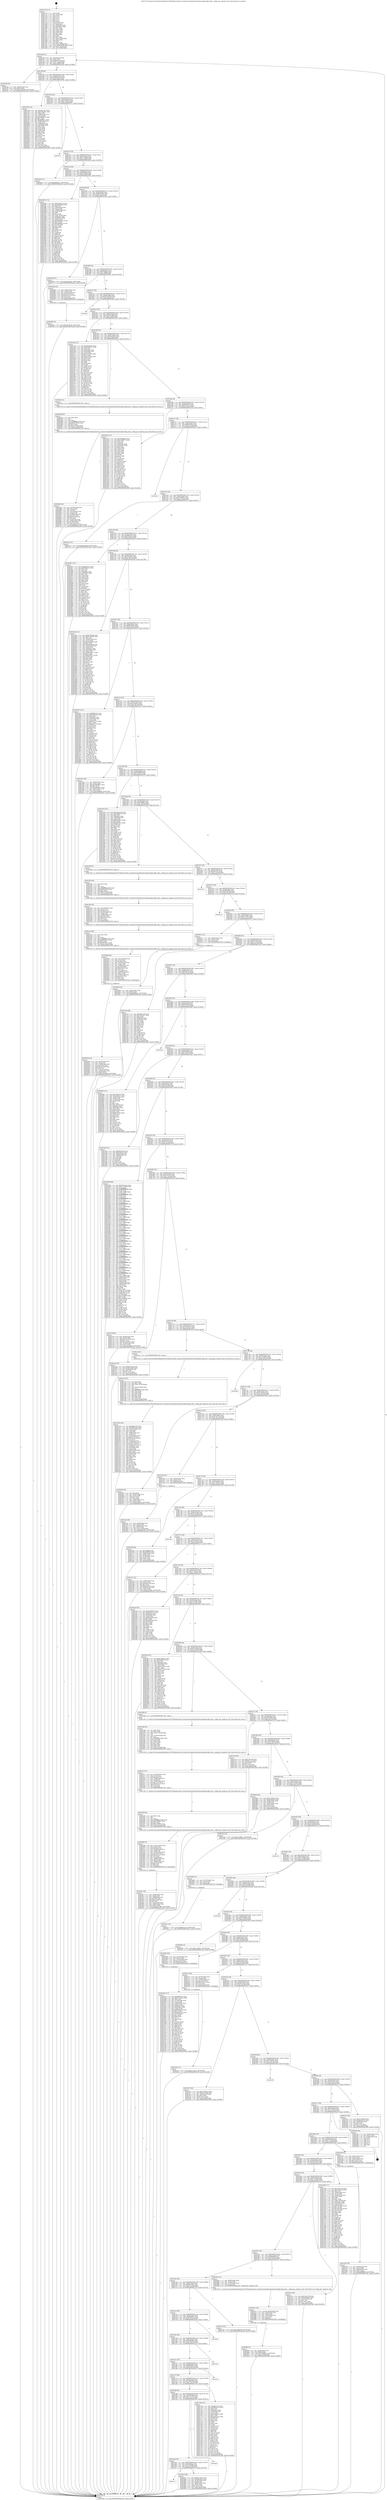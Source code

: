 digraph "0x401370" {
  label = "0x401370 (/mnt/c/Users/mathe/Desktop/tcc/POCII/binaries/extr_linuxdriversnetethernetchelsiocxgb4cudbg_zlib.c_cudbg_get_compress_hdr_Final-ollvm.out::main(0))"
  labelloc = "t"
  node[shape=record]

  Entry [label="",width=0.3,height=0.3,shape=circle,fillcolor=black,style=filled]
  "0x4013df" [label="{
     0x4013df [32]\l
     | [instrs]\l
     &nbsp;&nbsp;0x4013df \<+6\>: mov -0xc0(%rbp),%eax\l
     &nbsp;&nbsp;0x4013e5 \<+2\>: mov %eax,%ecx\l
     &nbsp;&nbsp;0x4013e7 \<+6\>: sub $0x8667c1a9,%ecx\l
     &nbsp;&nbsp;0x4013ed \<+6\>: mov %eax,-0xd4(%rbp)\l
     &nbsp;&nbsp;0x4013f3 \<+6\>: mov %ecx,-0xd8(%rbp)\l
     &nbsp;&nbsp;0x4013f9 \<+6\>: je 0000000000402cd8 \<main+0x1968\>\l
  }"]
  "0x402cd8" [label="{
     0x402cd8 [28]\l
     | [instrs]\l
     &nbsp;&nbsp;0x402cd8 \<+7\>: mov -0xb8(%rbp),%rax\l
     &nbsp;&nbsp;0x402cdf \<+6\>: movl $0x0,(%rax)\l
     &nbsp;&nbsp;0x402ce5 \<+10\>: movl $0x5782c02f,-0xc0(%rbp)\l
     &nbsp;&nbsp;0x402cef \<+5\>: jmp 0000000000402edf \<main+0x1b6f\>\l
  }"]
  "0x4013ff" [label="{
     0x4013ff [28]\l
     | [instrs]\l
     &nbsp;&nbsp;0x4013ff \<+5\>: jmp 0000000000401404 \<main+0x94\>\l
     &nbsp;&nbsp;0x401404 \<+6\>: mov -0xd4(%rbp),%eax\l
     &nbsp;&nbsp;0x40140a \<+5\>: sub $0x86b8c120,%eax\l
     &nbsp;&nbsp;0x40140f \<+6\>: mov %eax,-0xdc(%rbp)\l
     &nbsp;&nbsp;0x401415 \<+6\>: je 00000000004027db \<main+0x146b\>\l
  }"]
  Exit [label="",width=0.3,height=0.3,shape=circle,fillcolor=black,style=filled,peripheries=2]
  "0x4027db" [label="{
     0x4027db [114]\l
     | [instrs]\l
     &nbsp;&nbsp;0x4027db \<+5\>: mov $0xcf61a1f7,%eax\l
     &nbsp;&nbsp;0x4027e0 \<+5\>: mov $0x478ca6dc,%ecx\l
     &nbsp;&nbsp;0x4027e5 \<+2\>: xor %edx,%edx\l
     &nbsp;&nbsp;0x4027e7 \<+4\>: mov -0x68(%rbp),%rsi\l
     &nbsp;&nbsp;0x4027eb \<+2\>: mov (%rsi),%edi\l
     &nbsp;&nbsp;0x4027ed \<+6\>: add $0x3d0fd51a,%edi\l
     &nbsp;&nbsp;0x4027f3 \<+3\>: add $0x1,%edi\l
     &nbsp;&nbsp;0x4027f6 \<+6\>: sub $0x3d0fd51a,%edi\l
     &nbsp;&nbsp;0x4027fc \<+4\>: mov -0x68(%rbp),%rsi\l
     &nbsp;&nbsp;0x402800 \<+2\>: mov %edi,(%rsi)\l
     &nbsp;&nbsp;0x402802 \<+7\>: mov 0x40505c,%edi\l
     &nbsp;&nbsp;0x402809 \<+8\>: mov 0x405060,%r8d\l
     &nbsp;&nbsp;0x402811 \<+3\>: sub $0x1,%edx\l
     &nbsp;&nbsp;0x402814 \<+3\>: mov %edi,%r9d\l
     &nbsp;&nbsp;0x402817 \<+3\>: add %edx,%r9d\l
     &nbsp;&nbsp;0x40281a \<+4\>: imul %r9d,%edi\l
     &nbsp;&nbsp;0x40281e \<+3\>: and $0x1,%edi\l
     &nbsp;&nbsp;0x402821 \<+3\>: cmp $0x0,%edi\l
     &nbsp;&nbsp;0x402824 \<+4\>: sete %r10b\l
     &nbsp;&nbsp;0x402828 \<+4\>: cmp $0xa,%r8d\l
     &nbsp;&nbsp;0x40282c \<+4\>: setl %r11b\l
     &nbsp;&nbsp;0x402830 \<+3\>: mov %r10b,%bl\l
     &nbsp;&nbsp;0x402833 \<+3\>: and %r11b,%bl\l
     &nbsp;&nbsp;0x402836 \<+3\>: xor %r11b,%r10b\l
     &nbsp;&nbsp;0x402839 \<+3\>: or %r10b,%bl\l
     &nbsp;&nbsp;0x40283c \<+3\>: test $0x1,%bl\l
     &nbsp;&nbsp;0x40283f \<+3\>: cmovne %ecx,%eax\l
     &nbsp;&nbsp;0x402842 \<+6\>: mov %eax,-0xc0(%rbp)\l
     &nbsp;&nbsp;0x402848 \<+5\>: jmp 0000000000402edf \<main+0x1b6f\>\l
  }"]
  "0x40141b" [label="{
     0x40141b [28]\l
     | [instrs]\l
     &nbsp;&nbsp;0x40141b \<+5\>: jmp 0000000000401420 \<main+0xb0\>\l
     &nbsp;&nbsp;0x401420 \<+6\>: mov -0xd4(%rbp),%eax\l
     &nbsp;&nbsp;0x401426 \<+5\>: sub $0x875da143,%eax\l
     &nbsp;&nbsp;0x40142b \<+6\>: mov %eax,-0xe0(%rbp)\l
     &nbsp;&nbsp;0x401431 \<+6\>: je 0000000000402d7c \<main+0x1a0c\>\l
  }"]
  "0x402bc7" [label="{
     0x402bc7 [15]\l
     | [instrs]\l
     &nbsp;&nbsp;0x402bc7 \<+10\>: movl $0x8667c1a9,-0xc0(%rbp)\l
     &nbsp;&nbsp;0x402bd1 \<+5\>: jmp 0000000000402edf \<main+0x1b6f\>\l
  }"]
  "0x402d7c" [label="{
     0x402d7c\l
  }", style=dashed]
  "0x401437" [label="{
     0x401437 [28]\l
     | [instrs]\l
     &nbsp;&nbsp;0x401437 \<+5\>: jmp 000000000040143c \<main+0xcc\>\l
     &nbsp;&nbsp;0x40143c \<+6\>: mov -0xd4(%rbp),%eax\l
     &nbsp;&nbsp;0x401442 \<+5\>: sub $0x87c5498b,%eax\l
     &nbsp;&nbsp;0x401447 \<+6\>: mov %eax,-0xe4(%rbp)\l
     &nbsp;&nbsp;0x40144d \<+6\>: je 0000000000402ba9 \<main+0x1839\>\l
  }"]
  "0x402a91" [label="{
     0x402a91 [15]\l
     | [instrs]\l
     &nbsp;&nbsp;0x402a91 \<+10\>: movl $0x2a732b1a,-0xc0(%rbp)\l
     &nbsp;&nbsp;0x402a9b \<+5\>: jmp 0000000000402edf \<main+0x1b6f\>\l
  }"]
  "0x402ba9" [label="{
     0x402ba9 [15]\l
     | [instrs]\l
     &nbsp;&nbsp;0x402ba9 \<+10\>: movl $0xa9604ce1,-0xc0(%rbp)\l
     &nbsp;&nbsp;0x402bb3 \<+5\>: jmp 0000000000402edf \<main+0x1b6f\>\l
  }"]
  "0x401453" [label="{
     0x401453 [28]\l
     | [instrs]\l
     &nbsp;&nbsp;0x401453 \<+5\>: jmp 0000000000401458 \<main+0xe8\>\l
     &nbsp;&nbsp;0x401458 \<+6\>: mov -0xd4(%rbp),%eax\l
     &nbsp;&nbsp;0x40145e \<+5\>: sub $0x8cf0f364,%eax\l
     &nbsp;&nbsp;0x401463 \<+6\>: mov %eax,-0xe8(%rbp)\l
     &nbsp;&nbsp;0x401469 \<+6\>: je 0000000000402082 \<main+0xd12\>\l
  }"]
  "0x402939" [label="{
     0x402939 [25]\l
     | [instrs]\l
     &nbsp;&nbsp;0x402939 \<+4\>: mov -0x40(%rbp),%rax\l
     &nbsp;&nbsp;0x40293d \<+6\>: movl $0x0,(%rax)\l
     &nbsp;&nbsp;0x402943 \<+10\>: movl $0xa9604ce1,-0xc0(%rbp)\l
     &nbsp;&nbsp;0x40294d \<+5\>: jmp 0000000000402edf \<main+0x1b6f\>\l
  }"]
  "0x402082" [label="{
     0x402082 [174]\l
     | [instrs]\l
     &nbsp;&nbsp;0x402082 \<+5\>: mov $0x875da143,%eax\l
     &nbsp;&nbsp;0x402087 \<+5\>: mov $0x3b9f240d,%ecx\l
     &nbsp;&nbsp;0x40208c \<+2\>: mov $0x1,%dl\l
     &nbsp;&nbsp;0x40208e \<+4\>: mov -0x80(%rbp),%rsi\l
     &nbsp;&nbsp;0x402092 \<+2\>: mov (%rsi),%edi\l
     &nbsp;&nbsp;0x402094 \<+7\>: mov -0x88(%rbp),%rsi\l
     &nbsp;&nbsp;0x40209b \<+2\>: cmp (%rsi),%edi\l
     &nbsp;&nbsp;0x40209d \<+4\>: setl %r8b\l
     &nbsp;&nbsp;0x4020a1 \<+4\>: and $0x1,%r8b\l
     &nbsp;&nbsp;0x4020a5 \<+4\>: mov %r8b,-0x2a(%rbp)\l
     &nbsp;&nbsp;0x4020a9 \<+7\>: mov 0x40505c,%edi\l
     &nbsp;&nbsp;0x4020b0 \<+8\>: mov 0x405060,%r9d\l
     &nbsp;&nbsp;0x4020b8 \<+3\>: mov %edi,%r10d\l
     &nbsp;&nbsp;0x4020bb \<+7\>: add $0x9c9806dc,%r10d\l
     &nbsp;&nbsp;0x4020c2 \<+4\>: sub $0x1,%r10d\l
     &nbsp;&nbsp;0x4020c6 \<+7\>: sub $0x9c9806dc,%r10d\l
     &nbsp;&nbsp;0x4020cd \<+4\>: imul %r10d,%edi\l
     &nbsp;&nbsp;0x4020d1 \<+3\>: and $0x1,%edi\l
     &nbsp;&nbsp;0x4020d4 \<+3\>: cmp $0x0,%edi\l
     &nbsp;&nbsp;0x4020d7 \<+4\>: sete %r8b\l
     &nbsp;&nbsp;0x4020db \<+4\>: cmp $0xa,%r9d\l
     &nbsp;&nbsp;0x4020df \<+4\>: setl %r11b\l
     &nbsp;&nbsp;0x4020e3 \<+3\>: mov %r8b,%bl\l
     &nbsp;&nbsp;0x4020e6 \<+3\>: xor $0xff,%bl\l
     &nbsp;&nbsp;0x4020e9 \<+3\>: mov %r11b,%r14b\l
     &nbsp;&nbsp;0x4020ec \<+4\>: xor $0xff,%r14b\l
     &nbsp;&nbsp;0x4020f0 \<+3\>: xor $0x0,%dl\l
     &nbsp;&nbsp;0x4020f3 \<+3\>: mov %bl,%r15b\l
     &nbsp;&nbsp;0x4020f6 \<+4\>: and $0x0,%r15b\l
     &nbsp;&nbsp;0x4020fa \<+3\>: and %dl,%r8b\l
     &nbsp;&nbsp;0x4020fd \<+3\>: mov %r14b,%r12b\l
     &nbsp;&nbsp;0x402100 \<+4\>: and $0x0,%r12b\l
     &nbsp;&nbsp;0x402104 \<+3\>: and %dl,%r11b\l
     &nbsp;&nbsp;0x402107 \<+3\>: or %r8b,%r15b\l
     &nbsp;&nbsp;0x40210a \<+3\>: or %r11b,%r12b\l
     &nbsp;&nbsp;0x40210d \<+3\>: xor %r12b,%r15b\l
     &nbsp;&nbsp;0x402110 \<+3\>: or %r14b,%bl\l
     &nbsp;&nbsp;0x402113 \<+3\>: xor $0xff,%bl\l
     &nbsp;&nbsp;0x402116 \<+3\>: or $0x0,%dl\l
     &nbsp;&nbsp;0x402119 \<+2\>: and %dl,%bl\l
     &nbsp;&nbsp;0x40211b \<+3\>: or %bl,%r15b\l
     &nbsp;&nbsp;0x40211e \<+4\>: test $0x1,%r15b\l
     &nbsp;&nbsp;0x402122 \<+3\>: cmovne %ecx,%eax\l
     &nbsp;&nbsp;0x402125 \<+6\>: mov %eax,-0xc0(%rbp)\l
     &nbsp;&nbsp;0x40212b \<+5\>: jmp 0000000000402edf \<main+0x1b6f\>\l
  }"]
  "0x40146f" [label="{
     0x40146f [28]\l
     | [instrs]\l
     &nbsp;&nbsp;0x40146f \<+5\>: jmp 0000000000401474 \<main+0x104\>\l
     &nbsp;&nbsp;0x401474 \<+6\>: mov -0xd4(%rbp),%eax\l
     &nbsp;&nbsp;0x40147a \<+5\>: sub $0x8e0937b4,%eax\l
     &nbsp;&nbsp;0x40147f \<+6\>: mov %eax,-0xec(%rbp)\l
     &nbsp;&nbsp;0x401485 \<+6\>: je 000000000040226d \<main+0xefd\>\l
  }"]
  "0x4028f6" [label="{
     0x4028f6 [15]\l
     | [instrs]\l
     &nbsp;&nbsp;0x4028f6 \<+10\>: movl $0x161c9256,-0xc0(%rbp)\l
     &nbsp;&nbsp;0x402900 \<+5\>: jmp 0000000000402edf \<main+0x1b6f\>\l
  }"]
  "0x40226d" [label="{
     0x40226d [15]\l
     | [instrs]\l
     &nbsp;&nbsp;0x40226d \<+10\>: movl $0x2a1ba0c2,-0xc0(%rbp)\l
     &nbsp;&nbsp;0x402277 \<+5\>: jmp 0000000000402edf \<main+0x1b6f\>\l
  }"]
  "0x40148b" [label="{
     0x40148b [28]\l
     | [instrs]\l
     &nbsp;&nbsp;0x40148b \<+5\>: jmp 0000000000401490 \<main+0x120\>\l
     &nbsp;&nbsp;0x401490 \<+6\>: mov -0xd4(%rbp),%eax\l
     &nbsp;&nbsp;0x401496 \<+5\>: sub $0x91bd6a6e,%eax\l
     &nbsp;&nbsp;0x40149b \<+6\>: mov %eax,-0xf0(%rbp)\l
     &nbsp;&nbsp;0x4014a1 \<+6\>: je 00000000004028d5 \<main+0x1565\>\l
  }"]
  "0x40288f" [label="{
     0x40288f [31]\l
     | [instrs]\l
     &nbsp;&nbsp;0x40288f \<+4\>: mov -0x48(%rbp),%rdi\l
     &nbsp;&nbsp;0x402893 \<+6\>: movl $0x0,(%rdi)\l
     &nbsp;&nbsp;0x402899 \<+10\>: movl $0x4168f5ec,-0xc0(%rbp)\l
     &nbsp;&nbsp;0x4028a3 \<+6\>: mov %eax,-0x1f4(%rbp)\l
     &nbsp;&nbsp;0x4028a9 \<+5\>: jmp 0000000000402edf \<main+0x1b6f\>\l
  }"]
  "0x4028d5" [label="{
     0x4028d5 [33]\l
     | [instrs]\l
     &nbsp;&nbsp;0x4028d5 \<+7\>: mov -0x98(%rbp),%rax\l
     &nbsp;&nbsp;0x4028dc \<+3\>: mov (%rax),%rax\l
     &nbsp;&nbsp;0x4028df \<+4\>: mov -0x48(%rbp),%rcx\l
     &nbsp;&nbsp;0x4028e3 \<+3\>: movslq (%rcx),%rcx\l
     &nbsp;&nbsp;0x4028e6 \<+4\>: imul $0x18,%rcx,%rcx\l
     &nbsp;&nbsp;0x4028ea \<+3\>: add %rcx,%rax\l
     &nbsp;&nbsp;0x4028ed \<+4\>: mov 0x10(%rax),%rdi\l
     &nbsp;&nbsp;0x4028f1 \<+5\>: call 0000000000401030 \<free@plt\>\l
     | [calls]\l
     &nbsp;&nbsp;0x401030 \{1\} (unknown)\l
  }"]
  "0x4014a7" [label="{
     0x4014a7 [28]\l
     | [instrs]\l
     &nbsp;&nbsp;0x4014a7 \<+5\>: jmp 00000000004014ac \<main+0x13c\>\l
     &nbsp;&nbsp;0x4014ac \<+6\>: mov -0xd4(%rbp),%eax\l
     &nbsp;&nbsp;0x4014b2 \<+5\>: sub $0x92446786,%eax\l
     &nbsp;&nbsp;0x4014b7 \<+6\>: mov %eax,-0xf4(%rbp)\l
     &nbsp;&nbsp;0x4014bd \<+6\>: je 0000000000402eae \<main+0x1b3e\>\l
  }"]
  "0x402872" [label="{
     0x402872 [29]\l
     | [instrs]\l
     &nbsp;&nbsp;0x402872 \<+10\>: movabs $0x4030b6,%rdi\l
     &nbsp;&nbsp;0x40287c \<+4\>: mov -0x50(%rbp),%rsi\l
     &nbsp;&nbsp;0x402880 \<+2\>: mov %eax,(%rsi)\l
     &nbsp;&nbsp;0x402882 \<+4\>: mov -0x50(%rbp),%rsi\l
     &nbsp;&nbsp;0x402886 \<+2\>: mov (%rsi),%esi\l
     &nbsp;&nbsp;0x402888 \<+2\>: mov $0x0,%al\l
     &nbsp;&nbsp;0x40288a \<+5\>: call 0000000000401040 \<printf@plt\>\l
     | [calls]\l
     &nbsp;&nbsp;0x401040 \{1\} (unknown)\l
  }"]
  "0x402eae" [label="{
     0x402eae\l
  }", style=dashed]
  "0x4014c3" [label="{
     0x4014c3 [28]\l
     | [instrs]\l
     &nbsp;&nbsp;0x4014c3 \<+5\>: jmp 00000000004014c8 \<main+0x158\>\l
     &nbsp;&nbsp;0x4014c8 \<+6\>: mov -0xd4(%rbp),%eax\l
     &nbsp;&nbsp;0x4014ce \<+5\>: sub $0x97f4c1f9,%eax\l
     &nbsp;&nbsp;0x4014d3 \<+6\>: mov %eax,-0xf8(%rbp)\l
     &nbsp;&nbsp;0x4014d9 \<+6\>: je 00000000004022a6 \<main+0xf36\>\l
  }"]
  "0x4026d0" [label="{
     0x4026d0 [63]\l
     | [instrs]\l
     &nbsp;&nbsp;0x4026d0 \<+6\>: mov -0x1f0(%rbp),%ecx\l
     &nbsp;&nbsp;0x4026d6 \<+3\>: imul %eax,%ecx\l
     &nbsp;&nbsp;0x4026d9 \<+3\>: mov %cl,%sil\l
     &nbsp;&nbsp;0x4026dc \<+4\>: mov -0x70(%rbp),%rdi\l
     &nbsp;&nbsp;0x4026e0 \<+3\>: mov (%rdi),%rdi\l
     &nbsp;&nbsp;0x4026e3 \<+4\>: mov -0x68(%rbp),%r8\l
     &nbsp;&nbsp;0x4026e7 \<+3\>: movslq (%r8),%r8\l
     &nbsp;&nbsp;0x4026ea \<+4\>: imul $0x18,%r8,%r8\l
     &nbsp;&nbsp;0x4026ee \<+3\>: add %r8,%rdi\l
     &nbsp;&nbsp;0x4026f1 \<+4\>: mov 0x10(%rdi),%rdi\l
     &nbsp;&nbsp;0x4026f5 \<+4\>: mov -0x58(%rbp),%r8\l
     &nbsp;&nbsp;0x4026f9 \<+3\>: movslq (%r8),%r8\l
     &nbsp;&nbsp;0x4026fc \<+4\>: mov %sil,(%rdi,%r8,1)\l
     &nbsp;&nbsp;0x402700 \<+10\>: movl $0x44a07ea,-0xc0(%rbp)\l
     &nbsp;&nbsp;0x40270a \<+5\>: jmp 0000000000402edf \<main+0x1b6f\>\l
  }"]
  "0x4022a6" [label="{
     0x4022a6 [147]\l
     | [instrs]\l
     &nbsp;&nbsp;0x4022a6 \<+5\>: mov $0xd95660a4,%eax\l
     &nbsp;&nbsp;0x4022ab \<+5\>: mov $0x9ce92977,%ecx\l
     &nbsp;&nbsp;0x4022b0 \<+2\>: mov $0x1,%dl\l
     &nbsp;&nbsp;0x4022b2 \<+7\>: mov 0x40505c,%esi\l
     &nbsp;&nbsp;0x4022b9 \<+7\>: mov 0x405060,%edi\l
     &nbsp;&nbsp;0x4022c0 \<+3\>: mov %esi,%r8d\l
     &nbsp;&nbsp;0x4022c3 \<+7\>: add $0x437a24f0,%r8d\l
     &nbsp;&nbsp;0x4022ca \<+4\>: sub $0x1,%r8d\l
     &nbsp;&nbsp;0x4022ce \<+7\>: sub $0x437a24f0,%r8d\l
     &nbsp;&nbsp;0x4022d5 \<+4\>: imul %r8d,%esi\l
     &nbsp;&nbsp;0x4022d9 \<+3\>: and $0x1,%esi\l
     &nbsp;&nbsp;0x4022dc \<+3\>: cmp $0x0,%esi\l
     &nbsp;&nbsp;0x4022df \<+4\>: sete %r9b\l
     &nbsp;&nbsp;0x4022e3 \<+3\>: cmp $0xa,%edi\l
     &nbsp;&nbsp;0x4022e6 \<+4\>: setl %r10b\l
     &nbsp;&nbsp;0x4022ea \<+3\>: mov %r9b,%r11b\l
     &nbsp;&nbsp;0x4022ed \<+4\>: xor $0xff,%r11b\l
     &nbsp;&nbsp;0x4022f1 \<+3\>: mov %r10b,%bl\l
     &nbsp;&nbsp;0x4022f4 \<+3\>: xor $0xff,%bl\l
     &nbsp;&nbsp;0x4022f7 \<+3\>: xor $0x0,%dl\l
     &nbsp;&nbsp;0x4022fa \<+3\>: mov %r11b,%r14b\l
     &nbsp;&nbsp;0x4022fd \<+4\>: and $0x0,%r14b\l
     &nbsp;&nbsp;0x402301 \<+3\>: and %dl,%r9b\l
     &nbsp;&nbsp;0x402304 \<+3\>: mov %bl,%r15b\l
     &nbsp;&nbsp;0x402307 \<+4\>: and $0x0,%r15b\l
     &nbsp;&nbsp;0x40230b \<+3\>: and %dl,%r10b\l
     &nbsp;&nbsp;0x40230e \<+3\>: or %r9b,%r14b\l
     &nbsp;&nbsp;0x402311 \<+3\>: or %r10b,%r15b\l
     &nbsp;&nbsp;0x402314 \<+3\>: xor %r15b,%r14b\l
     &nbsp;&nbsp;0x402317 \<+3\>: or %bl,%r11b\l
     &nbsp;&nbsp;0x40231a \<+4\>: xor $0xff,%r11b\l
     &nbsp;&nbsp;0x40231e \<+3\>: or $0x0,%dl\l
     &nbsp;&nbsp;0x402321 \<+3\>: and %dl,%r11b\l
     &nbsp;&nbsp;0x402324 \<+3\>: or %r11b,%r14b\l
     &nbsp;&nbsp;0x402327 \<+4\>: test $0x1,%r14b\l
     &nbsp;&nbsp;0x40232b \<+3\>: cmovne %ecx,%eax\l
     &nbsp;&nbsp;0x40232e \<+6\>: mov %eax,-0xc0(%rbp)\l
     &nbsp;&nbsp;0x402334 \<+5\>: jmp 0000000000402edf \<main+0x1b6f\>\l
  }"]
  "0x4014df" [label="{
     0x4014df [28]\l
     | [instrs]\l
     &nbsp;&nbsp;0x4014df \<+5\>: jmp 00000000004014e4 \<main+0x174\>\l
     &nbsp;&nbsp;0x4014e4 \<+6\>: mov -0xd4(%rbp),%eax\l
     &nbsp;&nbsp;0x4014ea \<+5\>: sub $0x9aacb850,%eax\l
     &nbsp;&nbsp;0x4014ef \<+6\>: mov %eax,-0xfc(%rbp)\l
     &nbsp;&nbsp;0x4014f5 \<+6\>: je 00000000004026a3 \<main+0x1333\>\l
  }"]
  "0x4026a8" [label="{
     0x4026a8 [40]\l
     | [instrs]\l
     &nbsp;&nbsp;0x4026a8 \<+5\>: mov $0x2,%ecx\l
     &nbsp;&nbsp;0x4026ad \<+1\>: cltd\l
     &nbsp;&nbsp;0x4026ae \<+2\>: idiv %ecx\l
     &nbsp;&nbsp;0x4026b0 \<+6\>: imul $0xfffffffe,%edx,%ecx\l
     &nbsp;&nbsp;0x4026b6 \<+6\>: add $0x2d570d35,%ecx\l
     &nbsp;&nbsp;0x4026bc \<+3\>: add $0x1,%ecx\l
     &nbsp;&nbsp;0x4026bf \<+6\>: sub $0x2d570d35,%ecx\l
     &nbsp;&nbsp;0x4026c5 \<+6\>: mov %ecx,-0x1f0(%rbp)\l
     &nbsp;&nbsp;0x4026cb \<+5\>: call 0000000000401160 \<next_i\>\l
     | [calls]\l
     &nbsp;&nbsp;0x401160 \{1\} (/mnt/c/Users/mathe/Desktop/tcc/POCII/binaries/extr_linuxdriversnetethernetchelsiocxgb4cudbg_zlib.c_cudbg_get_compress_hdr_Final-ollvm.out::next_i)\l
  }"]
  "0x4026a3" [label="{
     0x4026a3 [5]\l
     | [instrs]\l
     &nbsp;&nbsp;0x4026a3 \<+5\>: call 0000000000401160 \<next_i\>\l
     | [calls]\l
     &nbsp;&nbsp;0x401160 \{1\} (/mnt/c/Users/mathe/Desktop/tcc/POCII/binaries/extr_linuxdriversnetethernetchelsiocxgb4cudbg_zlib.c_cudbg_get_compress_hdr_Final-ollvm.out::next_i)\l
  }"]
  "0x4014fb" [label="{
     0x4014fb [28]\l
     | [instrs]\l
     &nbsp;&nbsp;0x4014fb \<+5\>: jmp 0000000000401500 \<main+0x190\>\l
     &nbsp;&nbsp;0x401500 \<+6\>: mov -0xd4(%rbp),%eax\l
     &nbsp;&nbsp;0x401506 \<+5\>: sub $0x9ce92977,%eax\l
     &nbsp;&nbsp;0x40150b \<+6\>: mov %eax,-0x100(%rbp)\l
     &nbsp;&nbsp;0x401511 \<+6\>: je 0000000000402339 \<main+0xfc9\>\l
  }"]
  "0x401ac7" [label="{
     0x401ac7\l
  }", style=dashed]
  "0x402339" [label="{
     0x402339 [137]\l
     | [instrs]\l
     &nbsp;&nbsp;0x402339 \<+5\>: mov $0xd95660a4,%eax\l
     &nbsp;&nbsp;0x40233e \<+5\>: mov $0xa2180972,%ecx\l
     &nbsp;&nbsp;0x402343 \<+2\>: mov $0x1,%dl\l
     &nbsp;&nbsp;0x402345 \<+2\>: xor %esi,%esi\l
     &nbsp;&nbsp;0x402347 \<+7\>: mov 0x40505c,%edi\l
     &nbsp;&nbsp;0x40234e \<+8\>: mov 0x405060,%r8d\l
     &nbsp;&nbsp;0x402356 \<+3\>: sub $0x1,%esi\l
     &nbsp;&nbsp;0x402359 \<+3\>: mov %edi,%r9d\l
     &nbsp;&nbsp;0x40235c \<+3\>: add %esi,%r9d\l
     &nbsp;&nbsp;0x40235f \<+4\>: imul %r9d,%edi\l
     &nbsp;&nbsp;0x402363 \<+3\>: and $0x1,%edi\l
     &nbsp;&nbsp;0x402366 \<+3\>: cmp $0x0,%edi\l
     &nbsp;&nbsp;0x402369 \<+4\>: sete %r10b\l
     &nbsp;&nbsp;0x40236d \<+4\>: cmp $0xa,%r8d\l
     &nbsp;&nbsp;0x402371 \<+4\>: setl %r11b\l
     &nbsp;&nbsp;0x402375 \<+3\>: mov %r10b,%bl\l
     &nbsp;&nbsp;0x402378 \<+3\>: xor $0xff,%bl\l
     &nbsp;&nbsp;0x40237b \<+3\>: mov %r11b,%r14b\l
     &nbsp;&nbsp;0x40237e \<+4\>: xor $0xff,%r14b\l
     &nbsp;&nbsp;0x402382 \<+3\>: xor $0x0,%dl\l
     &nbsp;&nbsp;0x402385 \<+3\>: mov %bl,%r15b\l
     &nbsp;&nbsp;0x402388 \<+4\>: and $0x0,%r15b\l
     &nbsp;&nbsp;0x40238c \<+3\>: and %dl,%r10b\l
     &nbsp;&nbsp;0x40238f \<+3\>: mov %r14b,%r12b\l
     &nbsp;&nbsp;0x402392 \<+4\>: and $0x0,%r12b\l
     &nbsp;&nbsp;0x402396 \<+3\>: and %dl,%r11b\l
     &nbsp;&nbsp;0x402399 \<+3\>: or %r10b,%r15b\l
     &nbsp;&nbsp;0x40239c \<+3\>: or %r11b,%r12b\l
     &nbsp;&nbsp;0x40239f \<+3\>: xor %r12b,%r15b\l
     &nbsp;&nbsp;0x4023a2 \<+3\>: or %r14b,%bl\l
     &nbsp;&nbsp;0x4023a5 \<+3\>: xor $0xff,%bl\l
     &nbsp;&nbsp;0x4023a8 \<+3\>: or $0x0,%dl\l
     &nbsp;&nbsp;0x4023ab \<+2\>: and %dl,%bl\l
     &nbsp;&nbsp;0x4023ad \<+3\>: or %bl,%r15b\l
     &nbsp;&nbsp;0x4023b0 \<+4\>: test $0x1,%r15b\l
     &nbsp;&nbsp;0x4023b4 \<+3\>: cmovne %ecx,%eax\l
     &nbsp;&nbsp;0x4023b7 \<+6\>: mov %eax,-0xc0(%rbp)\l
     &nbsp;&nbsp;0x4023bd \<+5\>: jmp 0000000000402edf \<main+0x1b6f\>\l
  }"]
  "0x401517" [label="{
     0x401517 [28]\l
     | [instrs]\l
     &nbsp;&nbsp;0x401517 \<+5\>: jmp 000000000040151c \<main+0x1ac\>\l
     &nbsp;&nbsp;0x40151c \<+6\>: mov -0xd4(%rbp),%eax\l
     &nbsp;&nbsp;0x401522 \<+5\>: sub $0x9f5b32da,%eax\l
     &nbsp;&nbsp;0x401527 \<+6\>: mov %eax,-0x104(%rbp)\l
     &nbsp;&nbsp;0x40152d \<+6\>: je 0000000000402d0c \<main+0x199c\>\l
  }"]
  "0x40267f" [label="{
     0x40267f [36]\l
     | [instrs]\l
     &nbsp;&nbsp;0x40267f \<+5\>: mov $0x64ec70d1,%eax\l
     &nbsp;&nbsp;0x402684 \<+5\>: mov $0x9aacb850,%ecx\l
     &nbsp;&nbsp;0x402689 \<+4\>: mov -0x58(%rbp),%rdx\l
     &nbsp;&nbsp;0x40268d \<+2\>: mov (%rdx),%esi\l
     &nbsp;&nbsp;0x40268f \<+4\>: mov -0x60(%rbp),%rdx\l
     &nbsp;&nbsp;0x402693 \<+2\>: cmp (%rdx),%esi\l
     &nbsp;&nbsp;0x402695 \<+3\>: cmovl %ecx,%eax\l
     &nbsp;&nbsp;0x402698 \<+6\>: mov %eax,-0xc0(%rbp)\l
     &nbsp;&nbsp;0x40269e \<+5\>: jmp 0000000000402edf \<main+0x1b6f\>\l
  }"]
  "0x402d0c" [label="{
     0x402d0c\l
  }", style=dashed]
  "0x401533" [label="{
     0x401533 [28]\l
     | [instrs]\l
     &nbsp;&nbsp;0x401533 \<+5\>: jmp 0000000000401538 \<main+0x1c8\>\l
     &nbsp;&nbsp;0x401538 \<+6\>: mov -0xd4(%rbp),%eax\l
     &nbsp;&nbsp;0x40153e \<+5\>: sub $0xa2180972,%eax\l
     &nbsp;&nbsp;0x401543 \<+6\>: mov %eax,-0x108(%rbp)\l
     &nbsp;&nbsp;0x401549 \<+6\>: je 00000000004023c2 \<main+0x1052\>\l
  }"]
  "0x401aab" [label="{
     0x401aab [28]\l
     | [instrs]\l
     &nbsp;&nbsp;0x401aab \<+5\>: jmp 0000000000401ab0 \<main+0x740\>\l
     &nbsp;&nbsp;0x401ab0 \<+6\>: mov -0xd4(%rbp),%eax\l
     &nbsp;&nbsp;0x401ab6 \<+5\>: sub $0x7c914489,%eax\l
     &nbsp;&nbsp;0x401abb \<+6\>: mov %eax,-0x1d0(%rbp)\l
     &nbsp;&nbsp;0x401ac1 \<+6\>: je 000000000040267f \<main+0x130f\>\l
  }"]
  "0x4023c2" [label="{
     0x4023c2 [15]\l
     | [instrs]\l
     &nbsp;&nbsp;0x4023c2 \<+10\>: movl $0xc2aab410,-0xc0(%rbp)\l
     &nbsp;&nbsp;0x4023cc \<+5\>: jmp 0000000000402edf \<main+0x1b6f\>\l
  }"]
  "0x40154f" [label="{
     0x40154f [28]\l
     | [instrs]\l
     &nbsp;&nbsp;0x40154f \<+5\>: jmp 0000000000401554 \<main+0x1e4\>\l
     &nbsp;&nbsp;0x401554 \<+6\>: mov -0xd4(%rbp),%eax\l
     &nbsp;&nbsp;0x40155a \<+5\>: sub $0xa9604ce1,%eax\l
     &nbsp;&nbsp;0x40155f \<+6\>: mov %eax,-0x10c(%rbp)\l
     &nbsp;&nbsp;0x401565 \<+6\>: je 0000000000402952 \<main+0x15e2\>\l
  }"]
  "0x402be5" [label="{
     0x402be5\l
  }", style=dashed]
  "0x402952" [label="{
     0x402952 [137]\l
     | [instrs]\l
     &nbsp;&nbsp;0x402952 \<+5\>: mov $0x52af3c52,%eax\l
     &nbsp;&nbsp;0x402957 \<+5\>: mov $0xf806e2cc,%ecx\l
     &nbsp;&nbsp;0x40295c \<+2\>: mov $0x1,%dl\l
     &nbsp;&nbsp;0x40295e \<+2\>: xor %esi,%esi\l
     &nbsp;&nbsp;0x402960 \<+7\>: mov 0x40505c,%edi\l
     &nbsp;&nbsp;0x402967 \<+8\>: mov 0x405060,%r8d\l
     &nbsp;&nbsp;0x40296f \<+3\>: sub $0x1,%esi\l
     &nbsp;&nbsp;0x402972 \<+3\>: mov %edi,%r9d\l
     &nbsp;&nbsp;0x402975 \<+3\>: add %esi,%r9d\l
     &nbsp;&nbsp;0x402978 \<+4\>: imul %r9d,%edi\l
     &nbsp;&nbsp;0x40297c \<+3\>: and $0x1,%edi\l
     &nbsp;&nbsp;0x40297f \<+3\>: cmp $0x0,%edi\l
     &nbsp;&nbsp;0x402982 \<+4\>: sete %r10b\l
     &nbsp;&nbsp;0x402986 \<+4\>: cmp $0xa,%r8d\l
     &nbsp;&nbsp;0x40298a \<+4\>: setl %r11b\l
     &nbsp;&nbsp;0x40298e \<+3\>: mov %r10b,%bl\l
     &nbsp;&nbsp;0x402991 \<+3\>: xor $0xff,%bl\l
     &nbsp;&nbsp;0x402994 \<+3\>: mov %r11b,%r14b\l
     &nbsp;&nbsp;0x402997 \<+4\>: xor $0xff,%r14b\l
     &nbsp;&nbsp;0x40299b \<+3\>: xor $0x1,%dl\l
     &nbsp;&nbsp;0x40299e \<+3\>: mov %bl,%r15b\l
     &nbsp;&nbsp;0x4029a1 \<+4\>: and $0xff,%r15b\l
     &nbsp;&nbsp;0x4029a5 \<+3\>: and %dl,%r10b\l
     &nbsp;&nbsp;0x4029a8 \<+3\>: mov %r14b,%r12b\l
     &nbsp;&nbsp;0x4029ab \<+4\>: and $0xff,%r12b\l
     &nbsp;&nbsp;0x4029af \<+3\>: and %dl,%r11b\l
     &nbsp;&nbsp;0x4029b2 \<+3\>: or %r10b,%r15b\l
     &nbsp;&nbsp;0x4029b5 \<+3\>: or %r11b,%r12b\l
     &nbsp;&nbsp;0x4029b8 \<+3\>: xor %r12b,%r15b\l
     &nbsp;&nbsp;0x4029bb \<+3\>: or %r14b,%bl\l
     &nbsp;&nbsp;0x4029be \<+3\>: xor $0xff,%bl\l
     &nbsp;&nbsp;0x4029c1 \<+3\>: or $0x1,%dl\l
     &nbsp;&nbsp;0x4029c4 \<+2\>: and %dl,%bl\l
     &nbsp;&nbsp;0x4029c6 \<+3\>: or %bl,%r15b\l
     &nbsp;&nbsp;0x4029c9 \<+4\>: test $0x1,%r15b\l
     &nbsp;&nbsp;0x4029cd \<+3\>: cmovne %ecx,%eax\l
     &nbsp;&nbsp;0x4029d0 \<+6\>: mov %eax,-0xc0(%rbp)\l
     &nbsp;&nbsp;0x4029d6 \<+5\>: jmp 0000000000402edf \<main+0x1b6f\>\l
  }"]
  "0x40156b" [label="{
     0x40156b [28]\l
     | [instrs]\l
     &nbsp;&nbsp;0x40156b \<+5\>: jmp 0000000000401570 \<main+0x200\>\l
     &nbsp;&nbsp;0x401570 \<+6\>: mov -0xd4(%rbp),%eax\l
     &nbsp;&nbsp;0x401576 \<+5\>: sub $0xb19a0015,%eax\l
     &nbsp;&nbsp;0x40157b \<+6\>: mov %eax,-0x110(%rbp)\l
     &nbsp;&nbsp;0x401581 \<+6\>: je 0000000000402afb \<main+0x178b\>\l
  }"]
  "0x401a8f" [label="{
     0x401a8f [28]\l
     | [instrs]\l
     &nbsp;&nbsp;0x401a8f \<+5\>: jmp 0000000000401a94 \<main+0x724\>\l
     &nbsp;&nbsp;0x401a94 \<+6\>: mov -0xd4(%rbp),%eax\l
     &nbsp;&nbsp;0x401a9a \<+5\>: sub $0x7a27532f,%eax\l
     &nbsp;&nbsp;0x401a9f \<+6\>: mov %eax,-0x1cc(%rbp)\l
     &nbsp;&nbsp;0x401aa5 \<+6\>: je 0000000000402be5 \<main+0x1875\>\l
  }"]
  "0x402afb" [label="{
     0x402afb [174]\l
     | [instrs]\l
     &nbsp;&nbsp;0x402afb \<+5\>: mov $0x92446786,%eax\l
     &nbsp;&nbsp;0x402b00 \<+5\>: mov $0x87c5498b,%ecx\l
     &nbsp;&nbsp;0x402b05 \<+2\>: mov $0x1,%dl\l
     &nbsp;&nbsp;0x402b07 \<+4\>: mov -0x40(%rbp),%rsi\l
     &nbsp;&nbsp;0x402b0b \<+2\>: mov (%rsi),%edi\l
     &nbsp;&nbsp;0x402b0d \<+6\>: sub $0xe2dc63b6,%edi\l
     &nbsp;&nbsp;0x402b13 \<+3\>: add $0x1,%edi\l
     &nbsp;&nbsp;0x402b16 \<+6\>: add $0xe2dc63b6,%edi\l
     &nbsp;&nbsp;0x402b1c \<+4\>: mov -0x40(%rbp),%rsi\l
     &nbsp;&nbsp;0x402b20 \<+2\>: mov %edi,(%rsi)\l
     &nbsp;&nbsp;0x402b22 \<+7\>: mov 0x40505c,%edi\l
     &nbsp;&nbsp;0x402b29 \<+8\>: mov 0x405060,%r8d\l
     &nbsp;&nbsp;0x402b31 \<+3\>: mov %edi,%r9d\l
     &nbsp;&nbsp;0x402b34 \<+7\>: add $0x8d334871,%r9d\l
     &nbsp;&nbsp;0x402b3b \<+4\>: sub $0x1,%r9d\l
     &nbsp;&nbsp;0x402b3f \<+7\>: sub $0x8d334871,%r9d\l
     &nbsp;&nbsp;0x402b46 \<+4\>: imul %r9d,%edi\l
     &nbsp;&nbsp;0x402b4a \<+3\>: and $0x1,%edi\l
     &nbsp;&nbsp;0x402b4d \<+3\>: cmp $0x0,%edi\l
     &nbsp;&nbsp;0x402b50 \<+4\>: sete %r10b\l
     &nbsp;&nbsp;0x402b54 \<+4\>: cmp $0xa,%r8d\l
     &nbsp;&nbsp;0x402b58 \<+4\>: setl %r11b\l
     &nbsp;&nbsp;0x402b5c \<+3\>: mov %r10b,%bl\l
     &nbsp;&nbsp;0x402b5f \<+3\>: xor $0xff,%bl\l
     &nbsp;&nbsp;0x402b62 \<+3\>: mov %r11b,%r14b\l
     &nbsp;&nbsp;0x402b65 \<+4\>: xor $0xff,%r14b\l
     &nbsp;&nbsp;0x402b69 \<+3\>: xor $0x1,%dl\l
     &nbsp;&nbsp;0x402b6c \<+3\>: mov %bl,%r15b\l
     &nbsp;&nbsp;0x402b6f \<+4\>: and $0xff,%r15b\l
     &nbsp;&nbsp;0x402b73 \<+3\>: and %dl,%r10b\l
     &nbsp;&nbsp;0x402b76 \<+3\>: mov %r14b,%r12b\l
     &nbsp;&nbsp;0x402b79 \<+4\>: and $0xff,%r12b\l
     &nbsp;&nbsp;0x402b7d \<+3\>: and %dl,%r11b\l
     &nbsp;&nbsp;0x402b80 \<+3\>: or %r10b,%r15b\l
     &nbsp;&nbsp;0x402b83 \<+3\>: or %r11b,%r12b\l
     &nbsp;&nbsp;0x402b86 \<+3\>: xor %r12b,%r15b\l
     &nbsp;&nbsp;0x402b89 \<+3\>: or %r14b,%bl\l
     &nbsp;&nbsp;0x402b8c \<+3\>: xor $0xff,%bl\l
     &nbsp;&nbsp;0x402b8f \<+3\>: or $0x1,%dl\l
     &nbsp;&nbsp;0x402b92 \<+2\>: and %dl,%bl\l
     &nbsp;&nbsp;0x402b94 \<+3\>: or %bl,%r15b\l
     &nbsp;&nbsp;0x402b97 \<+4\>: test $0x1,%r15b\l
     &nbsp;&nbsp;0x402b9b \<+3\>: cmovne %ecx,%eax\l
     &nbsp;&nbsp;0x402b9e \<+6\>: mov %eax,-0xc0(%rbp)\l
     &nbsp;&nbsp;0x402ba4 \<+5\>: jmp 0000000000402edf \<main+0x1b6f\>\l
  }"]
  "0x401587" [label="{
     0x401587 [28]\l
     | [instrs]\l
     &nbsp;&nbsp;0x401587 \<+5\>: jmp 000000000040158c \<main+0x21c\>\l
     &nbsp;&nbsp;0x40158c \<+6\>: mov -0xd4(%rbp),%eax\l
     &nbsp;&nbsp;0x401592 \<+5\>: sub $0xbbf5d5cd,%eax\l
     &nbsp;&nbsp;0x401597 \<+6\>: mov %eax,-0x114(%rbp)\l
     &nbsp;&nbsp;0x40159d \<+6\>: je 0000000000402401 \<main+0x1091\>\l
  }"]
  "0x402748" [label="{
     0x402748 [147]\l
     | [instrs]\l
     &nbsp;&nbsp;0x402748 \<+5\>: mov $0xcf61a1f7,%eax\l
     &nbsp;&nbsp;0x40274d \<+5\>: mov $0x86b8c120,%ecx\l
     &nbsp;&nbsp;0x402752 \<+2\>: mov $0x1,%dl\l
     &nbsp;&nbsp;0x402754 \<+7\>: mov 0x40505c,%esi\l
     &nbsp;&nbsp;0x40275b \<+7\>: mov 0x405060,%edi\l
     &nbsp;&nbsp;0x402762 \<+3\>: mov %esi,%r8d\l
     &nbsp;&nbsp;0x402765 \<+7\>: sub $0xaab3d324,%r8d\l
     &nbsp;&nbsp;0x40276c \<+4\>: sub $0x1,%r8d\l
     &nbsp;&nbsp;0x402770 \<+7\>: add $0xaab3d324,%r8d\l
     &nbsp;&nbsp;0x402777 \<+4\>: imul %r8d,%esi\l
     &nbsp;&nbsp;0x40277b \<+3\>: and $0x1,%esi\l
     &nbsp;&nbsp;0x40277e \<+3\>: cmp $0x0,%esi\l
     &nbsp;&nbsp;0x402781 \<+4\>: sete %r9b\l
     &nbsp;&nbsp;0x402785 \<+3\>: cmp $0xa,%edi\l
     &nbsp;&nbsp;0x402788 \<+4\>: setl %r10b\l
     &nbsp;&nbsp;0x40278c \<+3\>: mov %r9b,%r11b\l
     &nbsp;&nbsp;0x40278f \<+4\>: xor $0xff,%r11b\l
     &nbsp;&nbsp;0x402793 \<+3\>: mov %r10b,%bl\l
     &nbsp;&nbsp;0x402796 \<+3\>: xor $0xff,%bl\l
     &nbsp;&nbsp;0x402799 \<+3\>: xor $0x0,%dl\l
     &nbsp;&nbsp;0x40279c \<+3\>: mov %r11b,%r14b\l
     &nbsp;&nbsp;0x40279f \<+4\>: and $0x0,%r14b\l
     &nbsp;&nbsp;0x4027a3 \<+3\>: and %dl,%r9b\l
     &nbsp;&nbsp;0x4027a6 \<+3\>: mov %bl,%r15b\l
     &nbsp;&nbsp;0x4027a9 \<+4\>: and $0x0,%r15b\l
     &nbsp;&nbsp;0x4027ad \<+3\>: and %dl,%r10b\l
     &nbsp;&nbsp;0x4027b0 \<+3\>: or %r9b,%r14b\l
     &nbsp;&nbsp;0x4027b3 \<+3\>: or %r10b,%r15b\l
     &nbsp;&nbsp;0x4027b6 \<+3\>: xor %r15b,%r14b\l
     &nbsp;&nbsp;0x4027b9 \<+3\>: or %bl,%r11b\l
     &nbsp;&nbsp;0x4027bc \<+4\>: xor $0xff,%r11b\l
     &nbsp;&nbsp;0x4027c0 \<+3\>: or $0x0,%dl\l
     &nbsp;&nbsp;0x4027c3 \<+3\>: and %dl,%r11b\l
     &nbsp;&nbsp;0x4027c6 \<+3\>: or %r11b,%r14b\l
     &nbsp;&nbsp;0x4027c9 \<+4\>: test $0x1,%r14b\l
     &nbsp;&nbsp;0x4027cd \<+3\>: cmovne %ecx,%eax\l
     &nbsp;&nbsp;0x4027d0 \<+6\>: mov %eax,-0xc0(%rbp)\l
     &nbsp;&nbsp;0x4027d6 \<+5\>: jmp 0000000000402edf \<main+0x1b6f\>\l
  }"]
  "0x402401" [label="{
     0x402401 [147]\l
     | [instrs]\l
     &nbsp;&nbsp;0x402401 \<+5\>: mov $0x6f9d92d7,%eax\l
     &nbsp;&nbsp;0x402406 \<+5\>: mov $0x496eae4d,%ecx\l
     &nbsp;&nbsp;0x40240b \<+2\>: mov $0x1,%dl\l
     &nbsp;&nbsp;0x40240d \<+7\>: mov 0x40505c,%esi\l
     &nbsp;&nbsp;0x402414 \<+7\>: mov 0x405060,%edi\l
     &nbsp;&nbsp;0x40241b \<+3\>: mov %esi,%r8d\l
     &nbsp;&nbsp;0x40241e \<+7\>: sub $0x9cf4727b,%r8d\l
     &nbsp;&nbsp;0x402425 \<+4\>: sub $0x1,%r8d\l
     &nbsp;&nbsp;0x402429 \<+7\>: add $0x9cf4727b,%r8d\l
     &nbsp;&nbsp;0x402430 \<+4\>: imul %r8d,%esi\l
     &nbsp;&nbsp;0x402434 \<+3\>: and $0x1,%esi\l
     &nbsp;&nbsp;0x402437 \<+3\>: cmp $0x0,%esi\l
     &nbsp;&nbsp;0x40243a \<+4\>: sete %r9b\l
     &nbsp;&nbsp;0x40243e \<+3\>: cmp $0xa,%edi\l
     &nbsp;&nbsp;0x402441 \<+4\>: setl %r10b\l
     &nbsp;&nbsp;0x402445 \<+3\>: mov %r9b,%r11b\l
     &nbsp;&nbsp;0x402448 \<+4\>: xor $0xff,%r11b\l
     &nbsp;&nbsp;0x40244c \<+3\>: mov %r10b,%bl\l
     &nbsp;&nbsp;0x40244f \<+3\>: xor $0xff,%bl\l
     &nbsp;&nbsp;0x402452 \<+3\>: xor $0x1,%dl\l
     &nbsp;&nbsp;0x402455 \<+3\>: mov %r11b,%r14b\l
     &nbsp;&nbsp;0x402458 \<+4\>: and $0xff,%r14b\l
     &nbsp;&nbsp;0x40245c \<+3\>: and %dl,%r9b\l
     &nbsp;&nbsp;0x40245f \<+3\>: mov %bl,%r15b\l
     &nbsp;&nbsp;0x402462 \<+4\>: and $0xff,%r15b\l
     &nbsp;&nbsp;0x402466 \<+3\>: and %dl,%r10b\l
     &nbsp;&nbsp;0x402469 \<+3\>: or %r9b,%r14b\l
     &nbsp;&nbsp;0x40246c \<+3\>: or %r10b,%r15b\l
     &nbsp;&nbsp;0x40246f \<+3\>: xor %r15b,%r14b\l
     &nbsp;&nbsp;0x402472 \<+3\>: or %bl,%r11b\l
     &nbsp;&nbsp;0x402475 \<+4\>: xor $0xff,%r11b\l
     &nbsp;&nbsp;0x402479 \<+3\>: or $0x1,%dl\l
     &nbsp;&nbsp;0x40247c \<+3\>: and %dl,%r11b\l
     &nbsp;&nbsp;0x40247f \<+3\>: or %r11b,%r14b\l
     &nbsp;&nbsp;0x402482 \<+4\>: test $0x1,%r14b\l
     &nbsp;&nbsp;0x402486 \<+3\>: cmovne %ecx,%eax\l
     &nbsp;&nbsp;0x402489 \<+6\>: mov %eax,-0xc0(%rbp)\l
     &nbsp;&nbsp;0x40248f \<+5\>: jmp 0000000000402edf \<main+0x1b6f\>\l
  }"]
  "0x4015a3" [label="{
     0x4015a3 [28]\l
     | [instrs]\l
     &nbsp;&nbsp;0x4015a3 \<+5\>: jmp 00000000004015a8 \<main+0x238\>\l
     &nbsp;&nbsp;0x4015a8 \<+6\>: mov -0xd4(%rbp),%eax\l
     &nbsp;&nbsp;0x4015ae \<+5\>: sub $0xc2aab410,%eax\l
     &nbsp;&nbsp;0x4015b3 \<+6\>: mov %eax,-0x118(%rbp)\l
     &nbsp;&nbsp;0x4015b9 \<+6\>: je 00000000004023d1 \<main+0x1061\>\l
  }"]
  "0x401a73" [label="{
     0x401a73 [28]\l
     | [instrs]\l
     &nbsp;&nbsp;0x401a73 \<+5\>: jmp 0000000000401a78 \<main+0x708\>\l
     &nbsp;&nbsp;0x401a78 \<+6\>: mov -0xd4(%rbp),%eax\l
     &nbsp;&nbsp;0x401a7e \<+5\>: sub $0x726b9789,%eax\l
     &nbsp;&nbsp;0x401a83 \<+6\>: mov %eax,-0x1c8(%rbp)\l
     &nbsp;&nbsp;0x401a89 \<+6\>: je 0000000000402748 \<main+0x13d8\>\l
  }"]
  "0x4023d1" [label="{
     0x4023d1 [48]\l
     | [instrs]\l
     &nbsp;&nbsp;0x4023d1 \<+7\>: mov -0x90(%rbp),%rax\l
     &nbsp;&nbsp;0x4023d8 \<+2\>: mov (%rax),%ecx\l
     &nbsp;&nbsp;0x4023da \<+6\>: add $0x546e4bb7,%ecx\l
     &nbsp;&nbsp;0x4023e0 \<+3\>: add $0x1,%ecx\l
     &nbsp;&nbsp;0x4023e3 \<+6\>: sub $0x546e4bb7,%ecx\l
     &nbsp;&nbsp;0x4023e9 \<+7\>: mov -0x90(%rbp),%rax\l
     &nbsp;&nbsp;0x4023f0 \<+2\>: mov %ecx,(%rax)\l
     &nbsp;&nbsp;0x4023f2 \<+10\>: movl $0xcb068d69,-0xc0(%rbp)\l
     &nbsp;&nbsp;0x4023fc \<+5\>: jmp 0000000000402edf \<main+0x1b6f\>\l
  }"]
  "0x4015bf" [label="{
     0x4015bf [28]\l
     | [instrs]\l
     &nbsp;&nbsp;0x4015bf \<+5\>: jmp 00000000004015c4 \<main+0x254\>\l
     &nbsp;&nbsp;0x4015c4 \<+6\>: mov -0xd4(%rbp),%eax\l
     &nbsp;&nbsp;0x4015ca \<+5\>: sub $0xcb068d69,%eax\l
     &nbsp;&nbsp;0x4015cf \<+6\>: mov %eax,-0x11c(%rbp)\l
     &nbsp;&nbsp;0x4015d5 \<+6\>: je 0000000000401d76 \<main+0xa06\>\l
  }"]
  "0x402e25" [label="{
     0x402e25\l
  }", style=dashed]
  "0x401d76" [label="{
     0x401d76 [147]\l
     | [instrs]\l
     &nbsp;&nbsp;0x401d76 \<+5\>: mov $0x24aca12b,%eax\l
     &nbsp;&nbsp;0x401d7b \<+5\>: mov $0x5bb0045e,%ecx\l
     &nbsp;&nbsp;0x401d80 \<+2\>: mov $0x1,%dl\l
     &nbsp;&nbsp;0x401d82 \<+7\>: mov 0x40505c,%esi\l
     &nbsp;&nbsp;0x401d89 \<+7\>: mov 0x405060,%edi\l
     &nbsp;&nbsp;0x401d90 \<+3\>: mov %esi,%r8d\l
     &nbsp;&nbsp;0x401d93 \<+7\>: add $0x6f05447e,%r8d\l
     &nbsp;&nbsp;0x401d9a \<+4\>: sub $0x1,%r8d\l
     &nbsp;&nbsp;0x401d9e \<+7\>: sub $0x6f05447e,%r8d\l
     &nbsp;&nbsp;0x401da5 \<+4\>: imul %r8d,%esi\l
     &nbsp;&nbsp;0x401da9 \<+3\>: and $0x1,%esi\l
     &nbsp;&nbsp;0x401dac \<+3\>: cmp $0x0,%esi\l
     &nbsp;&nbsp;0x401daf \<+4\>: sete %r9b\l
     &nbsp;&nbsp;0x401db3 \<+3\>: cmp $0xa,%edi\l
     &nbsp;&nbsp;0x401db6 \<+4\>: setl %r10b\l
     &nbsp;&nbsp;0x401dba \<+3\>: mov %r9b,%r11b\l
     &nbsp;&nbsp;0x401dbd \<+4\>: xor $0xff,%r11b\l
     &nbsp;&nbsp;0x401dc1 \<+3\>: mov %r10b,%bl\l
     &nbsp;&nbsp;0x401dc4 \<+3\>: xor $0xff,%bl\l
     &nbsp;&nbsp;0x401dc7 \<+3\>: xor $0x0,%dl\l
     &nbsp;&nbsp;0x401dca \<+3\>: mov %r11b,%r14b\l
     &nbsp;&nbsp;0x401dcd \<+4\>: and $0x0,%r14b\l
     &nbsp;&nbsp;0x401dd1 \<+3\>: and %dl,%r9b\l
     &nbsp;&nbsp;0x401dd4 \<+3\>: mov %bl,%r15b\l
     &nbsp;&nbsp;0x401dd7 \<+4\>: and $0x0,%r15b\l
     &nbsp;&nbsp;0x401ddb \<+3\>: and %dl,%r10b\l
     &nbsp;&nbsp;0x401dde \<+3\>: or %r9b,%r14b\l
     &nbsp;&nbsp;0x401de1 \<+3\>: or %r10b,%r15b\l
     &nbsp;&nbsp;0x401de4 \<+3\>: xor %r15b,%r14b\l
     &nbsp;&nbsp;0x401de7 \<+3\>: or %bl,%r11b\l
     &nbsp;&nbsp;0x401dea \<+4\>: xor $0xff,%r11b\l
     &nbsp;&nbsp;0x401dee \<+3\>: or $0x0,%dl\l
     &nbsp;&nbsp;0x401df1 \<+3\>: and %dl,%r11b\l
     &nbsp;&nbsp;0x401df4 \<+3\>: or %r11b,%r14b\l
     &nbsp;&nbsp;0x401df7 \<+4\>: test $0x1,%r14b\l
     &nbsp;&nbsp;0x401dfb \<+3\>: cmovne %ecx,%eax\l
     &nbsp;&nbsp;0x401dfe \<+6\>: mov %eax,-0xc0(%rbp)\l
     &nbsp;&nbsp;0x401e04 \<+5\>: jmp 0000000000402edf \<main+0x1b6f\>\l
  }"]
  "0x4015db" [label="{
     0x4015db [28]\l
     | [instrs]\l
     &nbsp;&nbsp;0x4015db \<+5\>: jmp 00000000004015e0 \<main+0x270\>\l
     &nbsp;&nbsp;0x4015e0 \<+6\>: mov -0xd4(%rbp),%eax\l
     &nbsp;&nbsp;0x4015e6 \<+5\>: sub $0xce28fd62,%eax\l
     &nbsp;&nbsp;0x4015eb \<+6\>: mov %eax,-0x120(%rbp)\l
     &nbsp;&nbsp;0x4015f1 \<+6\>: je 000000000040258d \<main+0x121d\>\l
  }"]
  "0x401a57" [label="{
     0x401a57 [28]\l
     | [instrs]\l
     &nbsp;&nbsp;0x401a57 \<+5\>: jmp 0000000000401a5c \<main+0x6ec\>\l
     &nbsp;&nbsp;0x401a5c \<+6\>: mov -0xd4(%rbp),%eax\l
     &nbsp;&nbsp;0x401a62 \<+5\>: sub $0x6f9d92d7,%eax\l
     &nbsp;&nbsp;0x401a67 \<+6\>: mov %eax,-0x1c4(%rbp)\l
     &nbsp;&nbsp;0x401a6d \<+6\>: je 0000000000402e25 \<main+0x1ab5\>\l
  }"]
  "0x40258d" [label="{
     0x40258d [5]\l
     | [instrs]\l
     &nbsp;&nbsp;0x40258d \<+5\>: call 0000000000401160 \<next_i\>\l
     | [calls]\l
     &nbsp;&nbsp;0x401160 \{1\} (/mnt/c/Users/mathe/Desktop/tcc/POCII/binaries/extr_linuxdriversnetethernetchelsiocxgb4cudbg_zlib.c_cudbg_get_compress_hdr_Final-ollvm.out::next_i)\l
  }"]
  "0x4015f7" [label="{
     0x4015f7 [28]\l
     | [instrs]\l
     &nbsp;&nbsp;0x4015f7 \<+5\>: jmp 00000000004015fc \<main+0x28c\>\l
     &nbsp;&nbsp;0x4015fc \<+6\>: mov -0xd4(%rbp),%eax\l
     &nbsp;&nbsp;0x401602 \<+5\>: sub $0xcf61a1f7,%eax\l
     &nbsp;&nbsp;0x401607 \<+6\>: mov %eax,-0x124(%rbp)\l
     &nbsp;&nbsp;0x40160d \<+6\>: je 0000000000402e5f \<main+0x1aef\>\l
  }"]
  "0x401cba" [label="{
     0x401cba\l
  }", style=dashed]
  "0x402e5f" [label="{
     0x402e5f\l
  }", style=dashed]
  "0x401613" [label="{
     0x401613 [28]\l
     | [instrs]\l
     &nbsp;&nbsp;0x401613 \<+5\>: jmp 0000000000401618 \<main+0x2a8\>\l
     &nbsp;&nbsp;0x401618 \<+6\>: mov -0xd4(%rbp),%eax\l
     &nbsp;&nbsp;0x40161e \<+5\>: sub $0xd95660a4,%eax\l
     &nbsp;&nbsp;0x401623 \<+6\>: mov %eax,-0x128(%rbp)\l
     &nbsp;&nbsp;0x401629 \<+6\>: je 0000000000402e16 \<main+0x1aa6\>\l
  }"]
  "0x401a3b" [label="{
     0x401a3b [28]\l
     | [instrs]\l
     &nbsp;&nbsp;0x401a3b \<+5\>: jmp 0000000000401a40 \<main+0x6d0\>\l
     &nbsp;&nbsp;0x401a40 \<+6\>: mov -0xd4(%rbp),%eax\l
     &nbsp;&nbsp;0x401a46 \<+5\>: sub $0x6e09d062,%eax\l
     &nbsp;&nbsp;0x401a4b \<+6\>: mov %eax,-0x1c0(%rbp)\l
     &nbsp;&nbsp;0x401a51 \<+6\>: je 0000000000401cba \<main+0x94a\>\l
  }"]
  "0x402e16" [label="{
     0x402e16\l
  }", style=dashed]
  "0x40162f" [label="{
     0x40162f [28]\l
     | [instrs]\l
     &nbsp;&nbsp;0x40162f \<+5\>: jmp 0000000000401634 \<main+0x2c4\>\l
     &nbsp;&nbsp;0x401634 \<+6\>: mov -0xd4(%rbp),%eax\l
     &nbsp;&nbsp;0x40163a \<+5\>: sub $0xe473c941,%eax\l
     &nbsp;&nbsp;0x40163f \<+6\>: mov %eax,-0x12c(%rbp)\l
     &nbsp;&nbsp;0x401645 \<+6\>: je 0000000000402927 \<main+0x15b7\>\l
  }"]
  "0x402c6e" [label="{
     0x402c6e\l
  }", style=dashed]
  "0x402927" [label="{
     0x402927 [18]\l
     | [instrs]\l
     &nbsp;&nbsp;0x402927 \<+7\>: mov -0x98(%rbp),%rax\l
     &nbsp;&nbsp;0x40292e \<+3\>: mov (%rax),%rax\l
     &nbsp;&nbsp;0x402931 \<+3\>: mov %rax,%rdi\l
     &nbsp;&nbsp;0x402934 \<+5\>: call 0000000000401030 \<free@plt\>\l
     | [calls]\l
     &nbsp;&nbsp;0x401030 \{1\} (unknown)\l
  }"]
  "0x40164b" [label="{
     0x40164b [28]\l
     | [instrs]\l
     &nbsp;&nbsp;0x40164b \<+5\>: jmp 0000000000401650 \<main+0x2e0\>\l
     &nbsp;&nbsp;0x401650 \<+6\>: mov -0xd4(%rbp),%eax\l
     &nbsp;&nbsp;0x401656 \<+5\>: sub $0xedc711cf,%eax\l
     &nbsp;&nbsp;0x40165b \<+6\>: mov %eax,-0x130(%rbp)\l
     &nbsp;&nbsp;0x401661 \<+6\>: je 000000000040214e \<main+0xdde\>\l
  }"]
  "0x401a1f" [label="{
     0x401a1f [28]\l
     | [instrs]\l
     &nbsp;&nbsp;0x401a1f \<+5\>: jmp 0000000000401a24 \<main+0x6b4\>\l
     &nbsp;&nbsp;0x401a24 \<+6\>: mov -0xd4(%rbp),%eax\l
     &nbsp;&nbsp;0x401a2a \<+5\>: sub $0x69d2807c,%eax\l
     &nbsp;&nbsp;0x401a2f \<+6\>: mov %eax,-0x1bc(%rbp)\l
     &nbsp;&nbsp;0x401a35 \<+6\>: je 0000000000402c6e \<main+0x18fe\>\l
  }"]
  "0x40214e" [label="{
     0x40214e [86]\l
     | [instrs]\l
     &nbsp;&nbsp;0x40214e \<+5\>: mov $0x468ac236,%eax\l
     &nbsp;&nbsp;0x402153 \<+5\>: mov $0x1402e0c7,%ecx\l
     &nbsp;&nbsp;0x402158 \<+2\>: xor %edx,%edx\l
     &nbsp;&nbsp;0x40215a \<+7\>: mov 0x40505c,%esi\l
     &nbsp;&nbsp;0x402161 \<+7\>: mov 0x405060,%edi\l
     &nbsp;&nbsp;0x402168 \<+3\>: sub $0x1,%edx\l
     &nbsp;&nbsp;0x40216b \<+3\>: mov %esi,%r8d\l
     &nbsp;&nbsp;0x40216e \<+3\>: add %edx,%r8d\l
     &nbsp;&nbsp;0x402171 \<+4\>: imul %r8d,%esi\l
     &nbsp;&nbsp;0x402175 \<+3\>: and $0x1,%esi\l
     &nbsp;&nbsp;0x402178 \<+3\>: cmp $0x0,%esi\l
     &nbsp;&nbsp;0x40217b \<+4\>: sete %r9b\l
     &nbsp;&nbsp;0x40217f \<+3\>: cmp $0xa,%edi\l
     &nbsp;&nbsp;0x402182 \<+4\>: setl %r10b\l
     &nbsp;&nbsp;0x402186 \<+3\>: mov %r9b,%r11b\l
     &nbsp;&nbsp;0x402189 \<+3\>: and %r10b,%r11b\l
     &nbsp;&nbsp;0x40218c \<+3\>: xor %r10b,%r9b\l
     &nbsp;&nbsp;0x40218f \<+3\>: or %r9b,%r11b\l
     &nbsp;&nbsp;0x402192 \<+4\>: test $0x1,%r11b\l
     &nbsp;&nbsp;0x402196 \<+3\>: cmovne %ecx,%eax\l
     &nbsp;&nbsp;0x402199 \<+6\>: mov %eax,-0xc0(%rbp)\l
     &nbsp;&nbsp;0x40219f \<+5\>: jmp 0000000000402edf \<main+0x1b6f\>\l
  }"]
  "0x401667" [label="{
     0x401667 [28]\l
     | [instrs]\l
     &nbsp;&nbsp;0x401667 \<+5\>: jmp 000000000040166c \<main+0x2fc\>\l
     &nbsp;&nbsp;0x40166c \<+6\>: mov -0xd4(%rbp),%eax\l
     &nbsp;&nbsp;0x401672 \<+5\>: sub $0xf806e2cc,%eax\l
     &nbsp;&nbsp;0x401677 \<+6\>: mov %eax,-0x134(%rbp)\l
     &nbsp;&nbsp;0x40167d \<+6\>: je 00000000004029db \<main+0x166b\>\l
  }"]
  "0x402739" [label="{
     0x402739 [15]\l
     | [instrs]\l
     &nbsp;&nbsp;0x402739 \<+10\>: movl $0x726b9789,-0xc0(%rbp)\l
     &nbsp;&nbsp;0x402743 \<+5\>: jmp 0000000000402edf \<main+0x1b6f\>\l
  }"]
  "0x4029db" [label="{
     0x4029db [122]\l
     | [instrs]\l
     &nbsp;&nbsp;0x4029db \<+5\>: mov $0x52af3c52,%eax\l
     &nbsp;&nbsp;0x4029e0 \<+5\>: mov $0x52fcdce2,%ecx\l
     &nbsp;&nbsp;0x4029e5 \<+4\>: mov -0x40(%rbp),%rdx\l
     &nbsp;&nbsp;0x4029e9 \<+2\>: mov (%rdx),%esi\l
     &nbsp;&nbsp;0x4029eb \<+4\>: mov -0x78(%rbp),%rdx\l
     &nbsp;&nbsp;0x4029ef \<+2\>: cmp (%rdx),%esi\l
     &nbsp;&nbsp;0x4029f1 \<+4\>: setl %dil\l
     &nbsp;&nbsp;0x4029f5 \<+4\>: and $0x1,%dil\l
     &nbsp;&nbsp;0x4029f9 \<+4\>: mov %dil,-0x29(%rbp)\l
     &nbsp;&nbsp;0x4029fd \<+7\>: mov 0x40505c,%esi\l
     &nbsp;&nbsp;0x402a04 \<+8\>: mov 0x405060,%r8d\l
     &nbsp;&nbsp;0x402a0c \<+3\>: mov %esi,%r9d\l
     &nbsp;&nbsp;0x402a0f \<+7\>: add $0x697d1f2b,%r9d\l
     &nbsp;&nbsp;0x402a16 \<+4\>: sub $0x1,%r9d\l
     &nbsp;&nbsp;0x402a1a \<+7\>: sub $0x697d1f2b,%r9d\l
     &nbsp;&nbsp;0x402a21 \<+4\>: imul %r9d,%esi\l
     &nbsp;&nbsp;0x402a25 \<+3\>: and $0x1,%esi\l
     &nbsp;&nbsp;0x402a28 \<+3\>: cmp $0x0,%esi\l
     &nbsp;&nbsp;0x402a2b \<+4\>: sete %dil\l
     &nbsp;&nbsp;0x402a2f \<+4\>: cmp $0xa,%r8d\l
     &nbsp;&nbsp;0x402a33 \<+4\>: setl %r10b\l
     &nbsp;&nbsp;0x402a37 \<+3\>: mov %dil,%r11b\l
     &nbsp;&nbsp;0x402a3a \<+3\>: and %r10b,%r11b\l
     &nbsp;&nbsp;0x402a3d \<+3\>: xor %r10b,%dil\l
     &nbsp;&nbsp;0x402a40 \<+3\>: or %dil,%r11b\l
     &nbsp;&nbsp;0x402a43 \<+4\>: test $0x1,%r11b\l
     &nbsp;&nbsp;0x402a47 \<+3\>: cmovne %ecx,%eax\l
     &nbsp;&nbsp;0x402a4a \<+6\>: mov %eax,-0xc0(%rbp)\l
     &nbsp;&nbsp;0x402a50 \<+5\>: jmp 0000000000402edf \<main+0x1b6f\>\l
  }"]
  "0x401683" [label="{
     0x401683 [28]\l
     | [instrs]\l
     &nbsp;&nbsp;0x401683 \<+5\>: jmp 0000000000401688 \<main+0x318\>\l
     &nbsp;&nbsp;0x401688 \<+6\>: mov -0xd4(%rbp),%eax\l
     &nbsp;&nbsp;0x40168e \<+5\>: sub $0xfcb90c59,%eax\l
     &nbsp;&nbsp;0x401693 \<+6\>: mov %eax,-0x138(%rbp)\l
     &nbsp;&nbsp;0x401699 \<+6\>: je 0000000000402ed0 \<main+0x1b60\>\l
  }"]
  "0x401a03" [label="{
     0x401a03 [28]\l
     | [instrs]\l
     &nbsp;&nbsp;0x401a03 \<+5\>: jmp 0000000000401a08 \<main+0x698\>\l
     &nbsp;&nbsp;0x401a08 \<+6\>: mov -0xd4(%rbp),%eax\l
     &nbsp;&nbsp;0x401a0e \<+5\>: sub $0x64ec70d1,%eax\l
     &nbsp;&nbsp;0x401a13 \<+6\>: mov %eax,-0x1b8(%rbp)\l
     &nbsp;&nbsp;0x401a19 \<+6\>: je 0000000000402739 \<main+0x13c9\>\l
  }"]
  "0x402ed0" [label="{
     0x402ed0\l
  }", style=dashed]
  "0x40169f" [label="{
     0x40169f [28]\l
     | [instrs]\l
     &nbsp;&nbsp;0x40169f \<+5\>: jmp 00000000004016a4 \<main+0x334\>\l
     &nbsp;&nbsp;0x4016a4 \<+6\>: mov -0xd4(%rbp),%eax\l
     &nbsp;&nbsp;0x4016aa \<+5\>: sub $0xfcf3cd8b,%eax\l
     &nbsp;&nbsp;0x4016af \<+6\>: mov %eax,-0x13c(%rbp)\l
     &nbsp;&nbsp;0x4016b5 \<+6\>: je 0000000000401ad1 \<main+0x761\>\l
  }"]
  "0x40285c" [label="{
     0x40285c [22]\l
     | [instrs]\l
     &nbsp;&nbsp;0x40285c \<+7\>: mov -0x98(%rbp),%rax\l
     &nbsp;&nbsp;0x402863 \<+3\>: mov (%rax),%rdi\l
     &nbsp;&nbsp;0x402866 \<+4\>: mov -0x70(%rbp),%rax\l
     &nbsp;&nbsp;0x40286a \<+3\>: mov (%rax),%rsi\l
     &nbsp;&nbsp;0x40286d \<+5\>: call 0000000000401240 \<cudbg_get_compress_hdr\>\l
     | [calls]\l
     &nbsp;&nbsp;0x401240 \{1\} (/mnt/c/Users/mathe/Desktop/tcc/POCII/binaries/extr_linuxdriversnetethernetchelsiocxgb4cudbg_zlib.c_cudbg_get_compress_hdr_Final-ollvm.out::cudbg_get_compress_hdr)\l
  }"]
  "0x401ad1" [label="{
     0x401ad1 [53]\l
     | [instrs]\l
     &nbsp;&nbsp;0x401ad1 \<+5\>: mov $0x9f5b32da,%eax\l
     &nbsp;&nbsp;0x401ad6 \<+5\>: mov $0xfe38ccc6,%ecx\l
     &nbsp;&nbsp;0x401adb \<+6\>: mov -0xba(%rbp),%dl\l
     &nbsp;&nbsp;0x401ae1 \<+7\>: mov -0xb9(%rbp),%sil\l
     &nbsp;&nbsp;0x401ae8 \<+3\>: mov %dl,%dil\l
     &nbsp;&nbsp;0x401aeb \<+3\>: and %sil,%dil\l
     &nbsp;&nbsp;0x401aee \<+3\>: xor %sil,%dl\l
     &nbsp;&nbsp;0x401af1 \<+3\>: or %dl,%dil\l
     &nbsp;&nbsp;0x401af4 \<+4\>: test $0x1,%dil\l
     &nbsp;&nbsp;0x401af8 \<+3\>: cmovne %ecx,%eax\l
     &nbsp;&nbsp;0x401afb \<+6\>: mov %eax,-0xc0(%rbp)\l
     &nbsp;&nbsp;0x401b01 \<+5\>: jmp 0000000000402edf \<main+0x1b6f\>\l
  }"]
  "0x4016bb" [label="{
     0x4016bb [28]\l
     | [instrs]\l
     &nbsp;&nbsp;0x4016bb \<+5\>: jmp 00000000004016c0 \<main+0x350\>\l
     &nbsp;&nbsp;0x4016c0 \<+6\>: mov -0xd4(%rbp),%eax\l
     &nbsp;&nbsp;0x4016c6 \<+5\>: sub $0xfe38ccc6,%eax\l
     &nbsp;&nbsp;0x4016cb \<+6\>: mov %eax,-0x140(%rbp)\l
     &nbsp;&nbsp;0x4016d1 \<+6\>: je 0000000000401b06 \<main+0x796\>\l
  }"]
  "0x402edf" [label="{
     0x402edf [5]\l
     | [instrs]\l
     &nbsp;&nbsp;0x402edf \<+5\>: jmp 00000000004013df \<main+0x6f\>\l
  }"]
  "0x401370" [label="{
     0x401370 [111]\l
     | [instrs]\l
     &nbsp;&nbsp;0x401370 \<+1\>: push %rbp\l
     &nbsp;&nbsp;0x401371 \<+3\>: mov %rsp,%rbp\l
     &nbsp;&nbsp;0x401374 \<+2\>: push %r15\l
     &nbsp;&nbsp;0x401376 \<+2\>: push %r14\l
     &nbsp;&nbsp;0x401378 \<+2\>: push %r13\l
     &nbsp;&nbsp;0x40137a \<+2\>: push %r12\l
     &nbsp;&nbsp;0x40137c \<+1\>: push %rbx\l
     &nbsp;&nbsp;0x40137d \<+7\>: sub $0x208,%rsp\l
     &nbsp;&nbsp;0x401384 \<+2\>: xor %eax,%eax\l
     &nbsp;&nbsp;0x401386 \<+7\>: mov 0x40505c,%ecx\l
     &nbsp;&nbsp;0x40138d \<+7\>: mov 0x405060,%edx\l
     &nbsp;&nbsp;0x401394 \<+3\>: sub $0x1,%eax\l
     &nbsp;&nbsp;0x401397 \<+3\>: mov %ecx,%r8d\l
     &nbsp;&nbsp;0x40139a \<+3\>: add %eax,%r8d\l
     &nbsp;&nbsp;0x40139d \<+4\>: imul %r8d,%ecx\l
     &nbsp;&nbsp;0x4013a1 \<+3\>: and $0x1,%ecx\l
     &nbsp;&nbsp;0x4013a4 \<+3\>: cmp $0x0,%ecx\l
     &nbsp;&nbsp;0x4013a7 \<+4\>: sete %r9b\l
     &nbsp;&nbsp;0x4013ab \<+4\>: and $0x1,%r9b\l
     &nbsp;&nbsp;0x4013af \<+7\>: mov %r9b,-0xba(%rbp)\l
     &nbsp;&nbsp;0x4013b6 \<+3\>: cmp $0xa,%edx\l
     &nbsp;&nbsp;0x4013b9 \<+4\>: setl %r9b\l
     &nbsp;&nbsp;0x4013bd \<+4\>: and $0x1,%r9b\l
     &nbsp;&nbsp;0x4013c1 \<+7\>: mov %r9b,-0xb9(%rbp)\l
     &nbsp;&nbsp;0x4013c8 \<+10\>: movl $0xfcf3cd8b,-0xc0(%rbp)\l
     &nbsp;&nbsp;0x4013d2 \<+6\>: mov %edi,-0xc4(%rbp)\l
     &nbsp;&nbsp;0x4013d8 \<+7\>: mov %rsi,-0xd0(%rbp)\l
  }"]
  "0x40264d" [label="{
     0x40264d [50]\l
     | [instrs]\l
     &nbsp;&nbsp;0x40264d \<+4\>: mov -0x70(%rbp),%rsi\l
     &nbsp;&nbsp;0x402651 \<+3\>: mov (%rsi),%rsi\l
     &nbsp;&nbsp;0x402654 \<+4\>: mov -0x68(%rbp),%rdi\l
     &nbsp;&nbsp;0x402658 \<+3\>: movslq (%rdi),%rdi\l
     &nbsp;&nbsp;0x40265b \<+4\>: imul $0x18,%rdi,%rdi\l
     &nbsp;&nbsp;0x40265f \<+3\>: add %rdi,%rsi\l
     &nbsp;&nbsp;0x402662 \<+4\>: mov %rax,0x10(%rsi)\l
     &nbsp;&nbsp;0x402666 \<+4\>: mov -0x58(%rbp),%rax\l
     &nbsp;&nbsp;0x40266a \<+6\>: movl $0x0,(%rax)\l
     &nbsp;&nbsp;0x402670 \<+10\>: movl $0x7c914489,-0xc0(%rbp)\l
     &nbsp;&nbsp;0x40267a \<+5\>: jmp 0000000000402edf \<main+0x1b6f\>\l
  }"]
  "0x401b06" [label="{
     0x401b06 [406]\l
     | [instrs]\l
     &nbsp;&nbsp;0x401b06 \<+5\>: mov $0x9f5b32da,%eax\l
     &nbsp;&nbsp;0x401b0b \<+5\>: mov $0x5c132d44,%ecx\l
     &nbsp;&nbsp;0x401b10 \<+3\>: mov %rsp,%rdx\l
     &nbsp;&nbsp;0x401b13 \<+4\>: add $0xfffffffffffffff0,%rdx\l
     &nbsp;&nbsp;0x401b17 \<+3\>: mov %rdx,%rsp\l
     &nbsp;&nbsp;0x401b1a \<+7\>: mov %rdx,-0xb8(%rbp)\l
     &nbsp;&nbsp;0x401b21 \<+3\>: mov %rsp,%rdx\l
     &nbsp;&nbsp;0x401b24 \<+4\>: add $0xfffffffffffffff0,%rdx\l
     &nbsp;&nbsp;0x401b28 \<+3\>: mov %rdx,%rsp\l
     &nbsp;&nbsp;0x401b2b \<+3\>: mov %rsp,%rsi\l
     &nbsp;&nbsp;0x401b2e \<+4\>: add $0xfffffffffffffff0,%rsi\l
     &nbsp;&nbsp;0x401b32 \<+3\>: mov %rsi,%rsp\l
     &nbsp;&nbsp;0x401b35 \<+7\>: mov %rsi,-0xb0(%rbp)\l
     &nbsp;&nbsp;0x401b3c \<+3\>: mov %rsp,%rsi\l
     &nbsp;&nbsp;0x401b3f \<+4\>: add $0xfffffffffffffff0,%rsi\l
     &nbsp;&nbsp;0x401b43 \<+3\>: mov %rsi,%rsp\l
     &nbsp;&nbsp;0x401b46 \<+7\>: mov %rsi,-0xa8(%rbp)\l
     &nbsp;&nbsp;0x401b4d \<+3\>: mov %rsp,%rsi\l
     &nbsp;&nbsp;0x401b50 \<+4\>: add $0xfffffffffffffff0,%rsi\l
     &nbsp;&nbsp;0x401b54 \<+3\>: mov %rsi,%rsp\l
     &nbsp;&nbsp;0x401b57 \<+7\>: mov %rsi,-0xa0(%rbp)\l
     &nbsp;&nbsp;0x401b5e \<+3\>: mov %rsp,%rsi\l
     &nbsp;&nbsp;0x401b61 \<+4\>: add $0xfffffffffffffff0,%rsi\l
     &nbsp;&nbsp;0x401b65 \<+3\>: mov %rsi,%rsp\l
     &nbsp;&nbsp;0x401b68 \<+7\>: mov %rsi,-0x98(%rbp)\l
     &nbsp;&nbsp;0x401b6f \<+3\>: mov %rsp,%rsi\l
     &nbsp;&nbsp;0x401b72 \<+4\>: add $0xfffffffffffffff0,%rsi\l
     &nbsp;&nbsp;0x401b76 \<+3\>: mov %rsi,%rsp\l
     &nbsp;&nbsp;0x401b79 \<+7\>: mov %rsi,-0x90(%rbp)\l
     &nbsp;&nbsp;0x401b80 \<+3\>: mov %rsp,%rsi\l
     &nbsp;&nbsp;0x401b83 \<+4\>: add $0xfffffffffffffff0,%rsi\l
     &nbsp;&nbsp;0x401b87 \<+3\>: mov %rsi,%rsp\l
     &nbsp;&nbsp;0x401b8a \<+7\>: mov %rsi,-0x88(%rbp)\l
     &nbsp;&nbsp;0x401b91 \<+3\>: mov %rsp,%rsi\l
     &nbsp;&nbsp;0x401b94 \<+4\>: add $0xfffffffffffffff0,%rsi\l
     &nbsp;&nbsp;0x401b98 \<+3\>: mov %rsi,%rsp\l
     &nbsp;&nbsp;0x401b9b \<+4\>: mov %rsi,-0x80(%rbp)\l
     &nbsp;&nbsp;0x401b9f \<+3\>: mov %rsp,%rsi\l
     &nbsp;&nbsp;0x401ba2 \<+4\>: add $0xfffffffffffffff0,%rsi\l
     &nbsp;&nbsp;0x401ba6 \<+3\>: mov %rsi,%rsp\l
     &nbsp;&nbsp;0x401ba9 \<+4\>: mov %rsi,-0x78(%rbp)\l
     &nbsp;&nbsp;0x401bad \<+3\>: mov %rsp,%rsi\l
     &nbsp;&nbsp;0x401bb0 \<+4\>: add $0xfffffffffffffff0,%rsi\l
     &nbsp;&nbsp;0x401bb4 \<+3\>: mov %rsi,%rsp\l
     &nbsp;&nbsp;0x401bb7 \<+4\>: mov %rsi,-0x70(%rbp)\l
     &nbsp;&nbsp;0x401bbb \<+3\>: mov %rsp,%rsi\l
     &nbsp;&nbsp;0x401bbe \<+4\>: add $0xfffffffffffffff0,%rsi\l
     &nbsp;&nbsp;0x401bc2 \<+3\>: mov %rsi,%rsp\l
     &nbsp;&nbsp;0x401bc5 \<+4\>: mov %rsi,-0x68(%rbp)\l
     &nbsp;&nbsp;0x401bc9 \<+3\>: mov %rsp,%rsi\l
     &nbsp;&nbsp;0x401bcc \<+4\>: add $0xfffffffffffffff0,%rsi\l
     &nbsp;&nbsp;0x401bd0 \<+3\>: mov %rsi,%rsp\l
     &nbsp;&nbsp;0x401bd3 \<+4\>: mov %rsi,-0x60(%rbp)\l
     &nbsp;&nbsp;0x401bd7 \<+3\>: mov %rsp,%rsi\l
     &nbsp;&nbsp;0x401bda \<+4\>: add $0xfffffffffffffff0,%rsi\l
     &nbsp;&nbsp;0x401bde \<+3\>: mov %rsi,%rsp\l
     &nbsp;&nbsp;0x401be1 \<+4\>: mov %rsi,-0x58(%rbp)\l
     &nbsp;&nbsp;0x401be5 \<+3\>: mov %rsp,%rsi\l
     &nbsp;&nbsp;0x401be8 \<+4\>: add $0xfffffffffffffff0,%rsi\l
     &nbsp;&nbsp;0x401bec \<+3\>: mov %rsi,%rsp\l
     &nbsp;&nbsp;0x401bef \<+4\>: mov %rsi,-0x50(%rbp)\l
     &nbsp;&nbsp;0x401bf3 \<+3\>: mov %rsp,%rsi\l
     &nbsp;&nbsp;0x401bf6 \<+4\>: add $0xfffffffffffffff0,%rsi\l
     &nbsp;&nbsp;0x401bfa \<+3\>: mov %rsi,%rsp\l
     &nbsp;&nbsp;0x401bfd \<+4\>: mov %rsi,-0x48(%rbp)\l
     &nbsp;&nbsp;0x401c01 \<+3\>: mov %rsp,%rsi\l
     &nbsp;&nbsp;0x401c04 \<+4\>: add $0xfffffffffffffff0,%rsi\l
     &nbsp;&nbsp;0x401c08 \<+3\>: mov %rsi,%rsp\l
     &nbsp;&nbsp;0x401c0b \<+4\>: mov %rsi,-0x40(%rbp)\l
     &nbsp;&nbsp;0x401c0f \<+7\>: mov -0xb8(%rbp),%rsi\l
     &nbsp;&nbsp;0x401c16 \<+6\>: movl $0x0,(%rsi)\l
     &nbsp;&nbsp;0x401c1c \<+6\>: mov -0xc4(%rbp),%edi\l
     &nbsp;&nbsp;0x401c22 \<+2\>: mov %edi,(%rdx)\l
     &nbsp;&nbsp;0x401c24 \<+7\>: mov -0xb0(%rbp),%rsi\l
     &nbsp;&nbsp;0x401c2b \<+7\>: mov -0xd0(%rbp),%r8\l
     &nbsp;&nbsp;0x401c32 \<+3\>: mov %r8,(%rsi)\l
     &nbsp;&nbsp;0x401c35 \<+3\>: cmpl $0x2,(%rdx)\l
     &nbsp;&nbsp;0x401c38 \<+4\>: setne %r9b\l
     &nbsp;&nbsp;0x401c3c \<+4\>: and $0x1,%r9b\l
     &nbsp;&nbsp;0x401c40 \<+4\>: mov %r9b,-0x31(%rbp)\l
     &nbsp;&nbsp;0x401c44 \<+8\>: mov 0x40505c,%r10d\l
     &nbsp;&nbsp;0x401c4c \<+8\>: mov 0x405060,%r11d\l
     &nbsp;&nbsp;0x401c54 \<+3\>: mov %r10d,%ebx\l
     &nbsp;&nbsp;0x401c57 \<+6\>: sub $0xa7563bfd,%ebx\l
     &nbsp;&nbsp;0x401c5d \<+3\>: sub $0x1,%ebx\l
     &nbsp;&nbsp;0x401c60 \<+6\>: add $0xa7563bfd,%ebx\l
     &nbsp;&nbsp;0x401c66 \<+4\>: imul %ebx,%r10d\l
     &nbsp;&nbsp;0x401c6a \<+4\>: and $0x1,%r10d\l
     &nbsp;&nbsp;0x401c6e \<+4\>: cmp $0x0,%r10d\l
     &nbsp;&nbsp;0x401c72 \<+4\>: sete %r9b\l
     &nbsp;&nbsp;0x401c76 \<+4\>: cmp $0xa,%r11d\l
     &nbsp;&nbsp;0x401c7a \<+4\>: setl %r14b\l
     &nbsp;&nbsp;0x401c7e \<+3\>: mov %r9b,%r15b\l
     &nbsp;&nbsp;0x401c81 \<+3\>: and %r14b,%r15b\l
     &nbsp;&nbsp;0x401c84 \<+3\>: xor %r14b,%r9b\l
     &nbsp;&nbsp;0x401c87 \<+3\>: or %r9b,%r15b\l
     &nbsp;&nbsp;0x401c8a \<+4\>: test $0x1,%r15b\l
     &nbsp;&nbsp;0x401c8e \<+3\>: cmovne %ecx,%eax\l
     &nbsp;&nbsp;0x401c91 \<+6\>: mov %eax,-0xc0(%rbp)\l
     &nbsp;&nbsp;0x401c97 \<+5\>: jmp 0000000000402edf \<main+0x1b6f\>\l
  }"]
  "0x4016d7" [label="{
     0x4016d7 [28]\l
     | [instrs]\l
     &nbsp;&nbsp;0x4016d7 \<+5\>: jmp 00000000004016dc \<main+0x36c\>\l
     &nbsp;&nbsp;0x4016dc \<+6\>: mov -0xd4(%rbp),%eax\l
     &nbsp;&nbsp;0x4016e2 \<+5\>: sub $0x44a07ea,%eax\l
     &nbsp;&nbsp;0x4016e7 \<+6\>: mov %eax,-0x144(%rbp)\l
     &nbsp;&nbsp;0x4016ed \<+6\>: je 000000000040270f \<main+0x139f\>\l
  }"]
  "0x40260b" [label="{
     0x40260b [66]\l
     | [instrs]\l
     &nbsp;&nbsp;0x40260b \<+6\>: mov -0x1ec(%rbp),%ecx\l
     &nbsp;&nbsp;0x402611 \<+3\>: imul %eax,%ecx\l
     &nbsp;&nbsp;0x402614 \<+3\>: movslq %ecx,%rsi\l
     &nbsp;&nbsp;0x402617 \<+4\>: mov -0x70(%rbp),%rdi\l
     &nbsp;&nbsp;0x40261b \<+3\>: mov (%rdi),%rdi\l
     &nbsp;&nbsp;0x40261e \<+4\>: mov -0x68(%rbp),%r8\l
     &nbsp;&nbsp;0x402622 \<+3\>: movslq (%r8),%r8\l
     &nbsp;&nbsp;0x402625 \<+4\>: imul $0x18,%r8,%r8\l
     &nbsp;&nbsp;0x402629 \<+3\>: add %r8,%rdi\l
     &nbsp;&nbsp;0x40262c \<+4\>: mov %rsi,0x8(%rdi)\l
     &nbsp;&nbsp;0x402630 \<+4\>: mov -0x60(%rbp),%rsi\l
     &nbsp;&nbsp;0x402634 \<+6\>: movl $0x1,(%rsi)\l
     &nbsp;&nbsp;0x40263a \<+4\>: mov -0x60(%rbp),%rsi\l
     &nbsp;&nbsp;0x40263e \<+3\>: movslq (%rsi),%rsi\l
     &nbsp;&nbsp;0x402641 \<+4\>: shl $0x0,%rsi\l
     &nbsp;&nbsp;0x402645 \<+3\>: mov %rsi,%rdi\l
     &nbsp;&nbsp;0x402648 \<+5\>: call 0000000000401050 \<malloc@plt\>\l
     | [calls]\l
     &nbsp;&nbsp;0x401050 \{1\} (unknown)\l
  }"]
  "0x4025e3" [label="{
     0x4025e3 [40]\l
     | [instrs]\l
     &nbsp;&nbsp;0x4025e3 \<+5\>: mov $0x2,%ecx\l
     &nbsp;&nbsp;0x4025e8 \<+1\>: cltd\l
     &nbsp;&nbsp;0x4025e9 \<+2\>: idiv %ecx\l
     &nbsp;&nbsp;0x4025eb \<+6\>: imul $0xfffffffe,%edx,%ecx\l
     &nbsp;&nbsp;0x4025f1 \<+6\>: sub $0x96e3b87c,%ecx\l
     &nbsp;&nbsp;0x4025f7 \<+3\>: add $0x1,%ecx\l
     &nbsp;&nbsp;0x4025fa \<+6\>: add $0x96e3b87c,%ecx\l
     &nbsp;&nbsp;0x402600 \<+6\>: mov %ecx,-0x1ec(%rbp)\l
     &nbsp;&nbsp;0x402606 \<+5\>: call 0000000000401160 \<next_i\>\l
     | [calls]\l
     &nbsp;&nbsp;0x401160 \{1\} (/mnt/c/Users/mathe/Desktop/tcc/POCII/binaries/extr_linuxdriversnetethernetchelsiocxgb4cudbg_zlib.c_cudbg_get_compress_hdr_Final-ollvm.out::next_i)\l
  }"]
  "0x40270f" [label="{
     0x40270f [42]\l
     | [instrs]\l
     &nbsp;&nbsp;0x40270f \<+4\>: mov -0x58(%rbp),%rax\l
     &nbsp;&nbsp;0x402713 \<+2\>: mov (%rax),%ecx\l
     &nbsp;&nbsp;0x402715 \<+6\>: add $0x72a57582,%ecx\l
     &nbsp;&nbsp;0x40271b \<+3\>: add $0x1,%ecx\l
     &nbsp;&nbsp;0x40271e \<+6\>: sub $0x72a57582,%ecx\l
     &nbsp;&nbsp;0x402724 \<+4\>: mov -0x58(%rbp),%rax\l
     &nbsp;&nbsp;0x402728 \<+2\>: mov %ecx,(%rax)\l
     &nbsp;&nbsp;0x40272a \<+10\>: movl $0x7c914489,-0xc0(%rbp)\l
     &nbsp;&nbsp;0x402734 \<+5\>: jmp 0000000000402edf \<main+0x1b6f\>\l
  }"]
  "0x4016f3" [label="{
     0x4016f3 [28]\l
     | [instrs]\l
     &nbsp;&nbsp;0x4016f3 \<+5\>: jmp 00000000004016f8 \<main+0x388\>\l
     &nbsp;&nbsp;0x4016f8 \<+6\>: mov -0xd4(%rbp),%eax\l
     &nbsp;&nbsp;0x4016fe \<+5\>: sub $0x1023525f,%eax\l
     &nbsp;&nbsp;0x401703 \<+6\>: mov %eax,-0x148(%rbp)\l
     &nbsp;&nbsp;0x401709 \<+6\>: je 0000000000401eba \<main+0xb4a\>\l
  }"]
  "0x4025ba" [label="{
     0x4025ba [41]\l
     | [instrs]\l
     &nbsp;&nbsp;0x4025ba \<+6\>: mov -0x1e8(%rbp),%ecx\l
     &nbsp;&nbsp;0x4025c0 \<+3\>: imul %eax,%ecx\l
     &nbsp;&nbsp;0x4025c3 \<+3\>: movslq %ecx,%rsi\l
     &nbsp;&nbsp;0x4025c6 \<+4\>: mov -0x70(%rbp),%rdi\l
     &nbsp;&nbsp;0x4025ca \<+3\>: mov (%rdi),%rdi\l
     &nbsp;&nbsp;0x4025cd \<+4\>: mov -0x68(%rbp),%r8\l
     &nbsp;&nbsp;0x4025d1 \<+3\>: movslq (%r8),%r8\l
     &nbsp;&nbsp;0x4025d4 \<+4\>: imul $0x18,%r8,%r8\l
     &nbsp;&nbsp;0x4025d8 \<+3\>: add %r8,%rdi\l
     &nbsp;&nbsp;0x4025db \<+3\>: mov %rsi,(%rdi)\l
     &nbsp;&nbsp;0x4025de \<+5\>: call 0000000000401160 \<next_i\>\l
     | [calls]\l
     &nbsp;&nbsp;0x401160 \{1\} (/mnt/c/Users/mathe/Desktop/tcc/POCII/binaries/extr_linuxdriversnetethernetchelsiocxgb4cudbg_zlib.c_cudbg_get_compress_hdr_Final-ollvm.out::next_i)\l
  }"]
  "0x401eba" [label="{
     0x401eba [30]\l
     | [instrs]\l
     &nbsp;&nbsp;0x401eba \<+5\>: mov $0xbbf5d5cd,%eax\l
     &nbsp;&nbsp;0x401ebf \<+5\>: mov $0x3b1ec640,%ecx\l
     &nbsp;&nbsp;0x401ec4 \<+3\>: mov -0x2b(%rbp),%dl\l
     &nbsp;&nbsp;0x401ec7 \<+3\>: test $0x1,%dl\l
     &nbsp;&nbsp;0x401eca \<+3\>: cmovne %ecx,%eax\l
     &nbsp;&nbsp;0x401ecd \<+6\>: mov %eax,-0xc0(%rbp)\l
     &nbsp;&nbsp;0x401ed3 \<+5\>: jmp 0000000000402edf \<main+0x1b6f\>\l
  }"]
  "0x40170f" [label="{
     0x40170f [28]\l
     | [instrs]\l
     &nbsp;&nbsp;0x40170f \<+5\>: jmp 0000000000401714 \<main+0x3a4\>\l
     &nbsp;&nbsp;0x401714 \<+6\>: mov -0xd4(%rbp),%eax\l
     &nbsp;&nbsp;0x40171a \<+5\>: sub $0x1402e0c7,%eax\l
     &nbsp;&nbsp;0x40171f \<+6\>: mov %eax,-0x14c(%rbp)\l
     &nbsp;&nbsp;0x401725 \<+6\>: je 00000000004021a4 \<main+0xe34\>\l
  }"]
  "0x402592" [label="{
     0x402592 [40]\l
     | [instrs]\l
     &nbsp;&nbsp;0x402592 \<+5\>: mov $0x2,%ecx\l
     &nbsp;&nbsp;0x402597 \<+1\>: cltd\l
     &nbsp;&nbsp;0x402598 \<+2\>: idiv %ecx\l
     &nbsp;&nbsp;0x40259a \<+6\>: imul $0xfffffffe,%edx,%ecx\l
     &nbsp;&nbsp;0x4025a0 \<+6\>: add $0x8ee3188e,%ecx\l
     &nbsp;&nbsp;0x4025a6 \<+3\>: add $0x1,%ecx\l
     &nbsp;&nbsp;0x4025a9 \<+6\>: sub $0x8ee3188e,%ecx\l
     &nbsp;&nbsp;0x4025af \<+6\>: mov %ecx,-0x1e8(%rbp)\l
     &nbsp;&nbsp;0x4025b5 \<+5\>: call 0000000000401160 \<next_i\>\l
     | [calls]\l
     &nbsp;&nbsp;0x401160 \{1\} (/mnt/c/Users/mathe/Desktop/tcc/POCII/binaries/extr_linuxdriversnetethernetchelsiocxgb4cudbg_zlib.c_cudbg_get_compress_hdr_Final-ollvm.out::next_i)\l
  }"]
  "0x4021a4" [label="{
     0x4021a4 [5]\l
     | [instrs]\l
     &nbsp;&nbsp;0x4021a4 \<+5\>: call 0000000000401160 \<next_i\>\l
     | [calls]\l
     &nbsp;&nbsp;0x401160 \{1\} (/mnt/c/Users/mathe/Desktop/tcc/POCII/binaries/extr_linuxdriversnetethernetchelsiocxgb4cudbg_zlib.c_cudbg_get_compress_hdr_Final-ollvm.out::next_i)\l
  }"]
  "0x40172b" [label="{
     0x40172b [28]\l
     | [instrs]\l
     &nbsp;&nbsp;0x40172b \<+5\>: jmp 0000000000401730 \<main+0x3c0\>\l
     &nbsp;&nbsp;0x401730 \<+6\>: mov -0xd4(%rbp),%eax\l
     &nbsp;&nbsp;0x401736 \<+5\>: sub $0x15ccd8a2,%eax\l
     &nbsp;&nbsp;0x40173b \<+6\>: mov %eax,-0x150(%rbp)\l
     &nbsp;&nbsp;0x401741 \<+6\>: je 0000000000402bd6 \<main+0x1866\>\l
  }"]
  "0x4024ae" [label="{
     0x4024ae [172]\l
     | [instrs]\l
     &nbsp;&nbsp;0x4024ae \<+5\>: mov $0x6f9d92d7,%ecx\l
     &nbsp;&nbsp;0x4024b3 \<+5\>: mov $0x41c10c85,%edx\l
     &nbsp;&nbsp;0x4024b8 \<+3\>: mov $0x1,%sil\l
     &nbsp;&nbsp;0x4024bb \<+4\>: mov -0x70(%rbp),%rdi\l
     &nbsp;&nbsp;0x4024bf \<+3\>: mov %rax,(%rdi)\l
     &nbsp;&nbsp;0x4024c2 \<+4\>: mov -0x68(%rbp),%rax\l
     &nbsp;&nbsp;0x4024c6 \<+6\>: movl $0x0,(%rax)\l
     &nbsp;&nbsp;0x4024cc \<+8\>: mov 0x40505c,%r8d\l
     &nbsp;&nbsp;0x4024d4 \<+8\>: mov 0x405060,%r9d\l
     &nbsp;&nbsp;0x4024dc \<+3\>: mov %r8d,%r10d\l
     &nbsp;&nbsp;0x4024df \<+7\>: add $0x4f026f7f,%r10d\l
     &nbsp;&nbsp;0x4024e6 \<+4\>: sub $0x1,%r10d\l
     &nbsp;&nbsp;0x4024ea \<+7\>: sub $0x4f026f7f,%r10d\l
     &nbsp;&nbsp;0x4024f1 \<+4\>: imul %r10d,%r8d\l
     &nbsp;&nbsp;0x4024f5 \<+4\>: and $0x1,%r8d\l
     &nbsp;&nbsp;0x4024f9 \<+4\>: cmp $0x0,%r8d\l
     &nbsp;&nbsp;0x4024fd \<+4\>: sete %r11b\l
     &nbsp;&nbsp;0x402501 \<+4\>: cmp $0xa,%r9d\l
     &nbsp;&nbsp;0x402505 \<+3\>: setl %bl\l
     &nbsp;&nbsp;0x402508 \<+3\>: mov %r11b,%r14b\l
     &nbsp;&nbsp;0x40250b \<+4\>: xor $0xff,%r14b\l
     &nbsp;&nbsp;0x40250f \<+3\>: mov %bl,%r15b\l
     &nbsp;&nbsp;0x402512 \<+4\>: xor $0xff,%r15b\l
     &nbsp;&nbsp;0x402516 \<+4\>: xor $0x0,%sil\l
     &nbsp;&nbsp;0x40251a \<+3\>: mov %r14b,%r12b\l
     &nbsp;&nbsp;0x40251d \<+4\>: and $0x0,%r12b\l
     &nbsp;&nbsp;0x402521 \<+3\>: and %sil,%r11b\l
     &nbsp;&nbsp;0x402524 \<+3\>: mov %r15b,%r13b\l
     &nbsp;&nbsp;0x402527 \<+4\>: and $0x0,%r13b\l
     &nbsp;&nbsp;0x40252b \<+3\>: and %sil,%bl\l
     &nbsp;&nbsp;0x40252e \<+3\>: or %r11b,%r12b\l
     &nbsp;&nbsp;0x402531 \<+3\>: or %bl,%r13b\l
     &nbsp;&nbsp;0x402534 \<+3\>: xor %r13b,%r12b\l
     &nbsp;&nbsp;0x402537 \<+3\>: or %r15b,%r14b\l
     &nbsp;&nbsp;0x40253a \<+4\>: xor $0xff,%r14b\l
     &nbsp;&nbsp;0x40253e \<+4\>: or $0x0,%sil\l
     &nbsp;&nbsp;0x402542 \<+3\>: and %sil,%r14b\l
     &nbsp;&nbsp;0x402545 \<+3\>: or %r14b,%r12b\l
     &nbsp;&nbsp;0x402548 \<+4\>: test $0x1,%r12b\l
     &nbsp;&nbsp;0x40254c \<+3\>: cmovne %edx,%ecx\l
     &nbsp;&nbsp;0x40254f \<+6\>: mov %ecx,-0xc0(%rbp)\l
     &nbsp;&nbsp;0x402555 \<+5\>: jmp 0000000000402edf \<main+0x1b6f\>\l
  }"]
  "0x402bd6" [label="{
     0x402bd6\l
  }", style=dashed]
  "0x401747" [label="{
     0x401747 [28]\l
     | [instrs]\l
     &nbsp;&nbsp;0x401747 \<+5\>: jmp 000000000040174c \<main+0x3dc\>\l
     &nbsp;&nbsp;0x40174c \<+6\>: mov -0xd4(%rbp),%eax\l
     &nbsp;&nbsp;0x401752 \<+5\>: sub $0x161c9256,%eax\l
     &nbsp;&nbsp;0x401757 \<+6\>: mov %eax,-0x154(%rbp)\l
     &nbsp;&nbsp;0x40175d \<+6\>: je 0000000000402905 \<main+0x1595\>\l
  }"]
  "0x4021dd" [label="{
     0x4021dd [144]\l
     | [instrs]\l
     &nbsp;&nbsp;0x4021dd \<+5\>: mov $0x468ac236,%ecx\l
     &nbsp;&nbsp;0x4021e2 \<+5\>: mov $0x8e0937b4,%edx\l
     &nbsp;&nbsp;0x4021e7 \<+6\>: mov -0x1e4(%rbp),%esi\l
     &nbsp;&nbsp;0x4021ed \<+3\>: imul %eax,%esi\l
     &nbsp;&nbsp;0x4021f0 \<+3\>: mov %sil,%r8b\l
     &nbsp;&nbsp;0x4021f3 \<+7\>: mov -0x98(%rbp),%r9\l
     &nbsp;&nbsp;0x4021fa \<+3\>: mov (%r9),%r9\l
     &nbsp;&nbsp;0x4021fd \<+7\>: mov -0x90(%rbp),%r10\l
     &nbsp;&nbsp;0x402204 \<+3\>: movslq (%r10),%r10\l
     &nbsp;&nbsp;0x402207 \<+4\>: imul $0x18,%r10,%r10\l
     &nbsp;&nbsp;0x40220b \<+3\>: add %r10,%r9\l
     &nbsp;&nbsp;0x40220e \<+4\>: mov 0x10(%r9),%r9\l
     &nbsp;&nbsp;0x402212 \<+4\>: mov -0x80(%rbp),%r10\l
     &nbsp;&nbsp;0x402216 \<+3\>: movslq (%r10),%r10\l
     &nbsp;&nbsp;0x402219 \<+4\>: mov %r8b,(%r9,%r10,1)\l
     &nbsp;&nbsp;0x40221d \<+7\>: mov 0x40505c,%eax\l
     &nbsp;&nbsp;0x402224 \<+7\>: mov 0x405060,%esi\l
     &nbsp;&nbsp;0x40222b \<+2\>: mov %eax,%edi\l
     &nbsp;&nbsp;0x40222d \<+6\>: sub $0xfcf1be93,%edi\l
     &nbsp;&nbsp;0x402233 \<+3\>: sub $0x1,%edi\l
     &nbsp;&nbsp;0x402236 \<+6\>: add $0xfcf1be93,%edi\l
     &nbsp;&nbsp;0x40223c \<+3\>: imul %edi,%eax\l
     &nbsp;&nbsp;0x40223f \<+3\>: and $0x1,%eax\l
     &nbsp;&nbsp;0x402242 \<+3\>: cmp $0x0,%eax\l
     &nbsp;&nbsp;0x402245 \<+4\>: sete %r8b\l
     &nbsp;&nbsp;0x402249 \<+3\>: cmp $0xa,%esi\l
     &nbsp;&nbsp;0x40224c \<+4\>: setl %r11b\l
     &nbsp;&nbsp;0x402250 \<+3\>: mov %r8b,%bl\l
     &nbsp;&nbsp;0x402253 \<+3\>: and %r11b,%bl\l
     &nbsp;&nbsp;0x402256 \<+3\>: xor %r11b,%r8b\l
     &nbsp;&nbsp;0x402259 \<+3\>: or %r8b,%bl\l
     &nbsp;&nbsp;0x40225c \<+3\>: test $0x1,%bl\l
     &nbsp;&nbsp;0x40225f \<+3\>: cmovne %edx,%ecx\l
     &nbsp;&nbsp;0x402262 \<+6\>: mov %ecx,-0xc0(%rbp)\l
     &nbsp;&nbsp;0x402268 \<+5\>: jmp 0000000000402edf \<main+0x1b6f\>\l
  }"]
  "0x402905" [label="{
     0x402905 [34]\l
     | [instrs]\l
     &nbsp;&nbsp;0x402905 \<+2\>: xor %eax,%eax\l
     &nbsp;&nbsp;0x402907 \<+4\>: mov -0x48(%rbp),%rcx\l
     &nbsp;&nbsp;0x40290b \<+2\>: mov (%rcx),%edx\l
     &nbsp;&nbsp;0x40290d \<+3\>: sub $0x1,%eax\l
     &nbsp;&nbsp;0x402910 \<+2\>: sub %eax,%edx\l
     &nbsp;&nbsp;0x402912 \<+4\>: mov -0x48(%rbp),%rcx\l
     &nbsp;&nbsp;0x402916 \<+2\>: mov %edx,(%rcx)\l
     &nbsp;&nbsp;0x402918 \<+10\>: movl $0x4168f5ec,-0xc0(%rbp)\l
     &nbsp;&nbsp;0x402922 \<+5\>: jmp 0000000000402edf \<main+0x1b6f\>\l
  }"]
  "0x401763" [label="{
     0x401763 [28]\l
     | [instrs]\l
     &nbsp;&nbsp;0x401763 \<+5\>: jmp 0000000000401768 \<main+0x3f8\>\l
     &nbsp;&nbsp;0x401768 \<+6\>: mov -0xd4(%rbp),%eax\l
     &nbsp;&nbsp;0x40176e \<+5\>: sub $0x215d172b,%eax\l
     &nbsp;&nbsp;0x401773 \<+6\>: mov %eax,-0x158(%rbp)\l
     &nbsp;&nbsp;0x401779 \<+6\>: je 0000000000401cdb \<main+0x96b\>\l
  }"]
  "0x4021a9" [label="{
     0x4021a9 [52]\l
     | [instrs]\l
     &nbsp;&nbsp;0x4021a9 \<+2\>: xor %ecx,%ecx\l
     &nbsp;&nbsp;0x4021ab \<+5\>: mov $0x2,%edx\l
     &nbsp;&nbsp;0x4021b0 \<+6\>: mov %edx,-0x1e0(%rbp)\l
     &nbsp;&nbsp;0x4021b6 \<+1\>: cltd\l
     &nbsp;&nbsp;0x4021b7 \<+6\>: mov -0x1e0(%rbp),%esi\l
     &nbsp;&nbsp;0x4021bd \<+2\>: idiv %esi\l
     &nbsp;&nbsp;0x4021bf \<+6\>: imul $0xfffffffe,%edx,%edx\l
     &nbsp;&nbsp;0x4021c5 \<+2\>: mov %ecx,%edi\l
     &nbsp;&nbsp;0x4021c7 \<+2\>: sub %edx,%edi\l
     &nbsp;&nbsp;0x4021c9 \<+2\>: mov %ecx,%edx\l
     &nbsp;&nbsp;0x4021cb \<+3\>: sub $0x1,%edx\l
     &nbsp;&nbsp;0x4021ce \<+2\>: add %edx,%edi\l
     &nbsp;&nbsp;0x4021d0 \<+2\>: sub %edi,%ecx\l
     &nbsp;&nbsp;0x4021d2 \<+6\>: mov %ecx,-0x1e4(%rbp)\l
     &nbsp;&nbsp;0x4021d8 \<+5\>: call 0000000000401160 \<next_i\>\l
     | [calls]\l
     &nbsp;&nbsp;0x401160 \{1\} (/mnt/c/Users/mathe/Desktop/tcc/POCII/binaries/extr_linuxdriversnetethernetchelsiocxgb4cudbg_zlib.c_cudbg_get_compress_hdr_Final-ollvm.out::next_i)\l
  }"]
  "0x401cdb" [label="{
     0x401cdb [19]\l
     | [instrs]\l
     &nbsp;&nbsp;0x401cdb \<+7\>: mov -0xb0(%rbp),%rax\l
     &nbsp;&nbsp;0x401ce2 \<+3\>: mov (%rax),%rax\l
     &nbsp;&nbsp;0x401ce5 \<+4\>: mov 0x8(%rax),%rdi\l
     &nbsp;&nbsp;0x401ce9 \<+5\>: call 0000000000401060 \<atoi@plt\>\l
     | [calls]\l
     &nbsp;&nbsp;0x401060 \{1\} (unknown)\l
  }"]
  "0x40177f" [label="{
     0x40177f [28]\l
     | [instrs]\l
     &nbsp;&nbsp;0x40177f \<+5\>: jmp 0000000000401784 \<main+0x414\>\l
     &nbsp;&nbsp;0x401784 \<+6\>: mov -0xd4(%rbp),%eax\l
     &nbsp;&nbsp;0x40178a \<+5\>: sub $0x2176dee7,%eax\l
     &nbsp;&nbsp;0x40178f \<+6\>: mov %eax,-0x15c(%rbp)\l
     &nbsp;&nbsp;0x401795 \<+6\>: je 0000000000402569 \<main+0x11f9\>\l
  }"]
  "0x401fb7" [label="{
     0x401fb7 [56]\l
     | [instrs]\l
     &nbsp;&nbsp;0x401fb7 \<+7\>: mov -0x98(%rbp),%rdi\l
     &nbsp;&nbsp;0x401fbe \<+3\>: mov (%rdi),%rdi\l
     &nbsp;&nbsp;0x401fc1 \<+7\>: mov -0x90(%rbp),%r8\l
     &nbsp;&nbsp;0x401fc8 \<+3\>: movslq (%r8),%r8\l
     &nbsp;&nbsp;0x401fcb \<+4\>: imul $0x18,%r8,%r8\l
     &nbsp;&nbsp;0x401fcf \<+3\>: add %r8,%rdi\l
     &nbsp;&nbsp;0x401fd2 \<+4\>: mov %rax,0x10(%rdi)\l
     &nbsp;&nbsp;0x401fd6 \<+4\>: mov -0x80(%rbp),%rax\l
     &nbsp;&nbsp;0x401fda \<+6\>: movl $0x0,(%rax)\l
     &nbsp;&nbsp;0x401fe0 \<+10\>: movl $0x3a107465,-0xc0(%rbp)\l
     &nbsp;&nbsp;0x401fea \<+5\>: jmp 0000000000402edf \<main+0x1b6f\>\l
  }"]
  "0x402569" [label="{
     0x402569 [36]\l
     | [instrs]\l
     &nbsp;&nbsp;0x402569 \<+5\>: mov $0x5ffefb69,%eax\l
     &nbsp;&nbsp;0x40256e \<+5\>: mov $0xce28fd62,%ecx\l
     &nbsp;&nbsp;0x402573 \<+4\>: mov -0x68(%rbp),%rdx\l
     &nbsp;&nbsp;0x402577 \<+2\>: mov (%rdx),%esi\l
     &nbsp;&nbsp;0x402579 \<+4\>: mov -0x78(%rbp),%rdx\l
     &nbsp;&nbsp;0x40257d \<+2\>: cmp (%rdx),%esi\l
     &nbsp;&nbsp;0x40257f \<+3\>: cmovl %ecx,%eax\l
     &nbsp;&nbsp;0x402582 \<+6\>: mov %eax,-0xc0(%rbp)\l
     &nbsp;&nbsp;0x402588 \<+5\>: jmp 0000000000402edf \<main+0x1b6f\>\l
  }"]
  "0x40179b" [label="{
     0x40179b [28]\l
     | [instrs]\l
     &nbsp;&nbsp;0x40179b \<+5\>: jmp 00000000004017a0 \<main+0x430\>\l
     &nbsp;&nbsp;0x4017a0 \<+6\>: mov -0xd4(%rbp),%eax\l
     &nbsp;&nbsp;0x4017a6 \<+5\>: sub $0x24aca12b,%eax\l
     &nbsp;&nbsp;0x4017ab \<+6\>: mov %eax,-0x160(%rbp)\l
     &nbsp;&nbsp;0x4017b1 \<+6\>: je 0000000000402d51 \<main+0x19e1\>\l
  }"]
  "0x401f68" [label="{
     0x401f68 [79]\l
     | [instrs]\l
     &nbsp;&nbsp;0x401f68 \<+6\>: mov -0x1dc(%rbp),%ecx\l
     &nbsp;&nbsp;0x401f6e \<+3\>: imul %eax,%ecx\l
     &nbsp;&nbsp;0x401f71 \<+3\>: movslq %ecx,%r8\l
     &nbsp;&nbsp;0x401f74 \<+7\>: mov -0x98(%rbp),%r9\l
     &nbsp;&nbsp;0x401f7b \<+3\>: mov (%r9),%r9\l
     &nbsp;&nbsp;0x401f7e \<+7\>: mov -0x90(%rbp),%r10\l
     &nbsp;&nbsp;0x401f85 \<+3\>: movslq (%r10),%r10\l
     &nbsp;&nbsp;0x401f88 \<+4\>: imul $0x18,%r10,%r10\l
     &nbsp;&nbsp;0x401f8c \<+3\>: add %r10,%r9\l
     &nbsp;&nbsp;0x401f8f \<+4\>: mov %r8,0x8(%r9)\l
     &nbsp;&nbsp;0x401f93 \<+7\>: mov -0x88(%rbp),%r8\l
     &nbsp;&nbsp;0x401f9a \<+7\>: movl $0x1,(%r8)\l
     &nbsp;&nbsp;0x401fa1 \<+7\>: mov -0x88(%rbp),%r8\l
     &nbsp;&nbsp;0x401fa8 \<+3\>: movslq (%r8),%r8\l
     &nbsp;&nbsp;0x401fab \<+4\>: shl $0x0,%r8\l
     &nbsp;&nbsp;0x401faf \<+3\>: mov %r8,%rdi\l
     &nbsp;&nbsp;0x401fb2 \<+5\>: call 0000000000401050 \<malloc@plt\>\l
     | [calls]\l
     &nbsp;&nbsp;0x401050 \{1\} (unknown)\l
  }"]
  "0x402d51" [label="{
     0x402d51\l
  }", style=dashed]
  "0x4017b7" [label="{
     0x4017b7 [28]\l
     | [instrs]\l
     &nbsp;&nbsp;0x4017b7 \<+5\>: jmp 00000000004017bc \<main+0x44c\>\l
     &nbsp;&nbsp;0x4017bc \<+6\>: mov -0xd4(%rbp),%eax\l
     &nbsp;&nbsp;0x4017c2 \<+5\>: sub $0x2a1ba0c2,%eax\l
     &nbsp;&nbsp;0x4017c7 \<+6\>: mov %eax,-0x164(%rbp)\l
     &nbsp;&nbsp;0x4017cd \<+6\>: je 000000000040227c \<main+0xf0c\>\l
  }"]
  "0x401f40" [label="{
     0x401f40 [40]\l
     | [instrs]\l
     &nbsp;&nbsp;0x401f40 \<+5\>: mov $0x2,%ecx\l
     &nbsp;&nbsp;0x401f45 \<+1\>: cltd\l
     &nbsp;&nbsp;0x401f46 \<+2\>: idiv %ecx\l
     &nbsp;&nbsp;0x401f48 \<+6\>: imul $0xfffffffe,%edx,%ecx\l
     &nbsp;&nbsp;0x401f4e \<+6\>: sub $0xe7dd5f87,%ecx\l
     &nbsp;&nbsp;0x401f54 \<+3\>: add $0x1,%ecx\l
     &nbsp;&nbsp;0x401f57 \<+6\>: add $0xe7dd5f87,%ecx\l
     &nbsp;&nbsp;0x401f5d \<+6\>: mov %ecx,-0x1dc(%rbp)\l
     &nbsp;&nbsp;0x401f63 \<+5\>: call 0000000000401160 \<next_i\>\l
     | [calls]\l
     &nbsp;&nbsp;0x401160 \{1\} (/mnt/c/Users/mathe/Desktop/tcc/POCII/binaries/extr_linuxdriversnetethernetchelsiocxgb4cudbg_zlib.c_cudbg_get_compress_hdr_Final-ollvm.out::next_i)\l
  }"]
  "0x40227c" [label="{
     0x40227c [42]\l
     | [instrs]\l
     &nbsp;&nbsp;0x40227c \<+4\>: mov -0x80(%rbp),%rax\l
     &nbsp;&nbsp;0x402280 \<+2\>: mov (%rax),%ecx\l
     &nbsp;&nbsp;0x402282 \<+6\>: add $0x9356c7a6,%ecx\l
     &nbsp;&nbsp;0x402288 \<+3\>: add $0x1,%ecx\l
     &nbsp;&nbsp;0x40228b \<+6\>: sub $0x9356c7a6,%ecx\l
     &nbsp;&nbsp;0x402291 \<+4\>: mov -0x80(%rbp),%rax\l
     &nbsp;&nbsp;0x402295 \<+2\>: mov %ecx,(%rax)\l
     &nbsp;&nbsp;0x402297 \<+10\>: movl $0x3a107465,-0xc0(%rbp)\l
     &nbsp;&nbsp;0x4022a1 \<+5\>: jmp 0000000000402edf \<main+0x1b6f\>\l
  }"]
  "0x4017d3" [label="{
     0x4017d3 [28]\l
     | [instrs]\l
     &nbsp;&nbsp;0x4017d3 \<+5\>: jmp 00000000004017d8 \<main+0x468\>\l
     &nbsp;&nbsp;0x4017d8 \<+6\>: mov -0xd4(%rbp),%eax\l
     &nbsp;&nbsp;0x4017de \<+5\>: sub $0x2a732b1a,%eax\l
     &nbsp;&nbsp;0x4017e3 \<+6\>: mov %eax,-0x168(%rbp)\l
     &nbsp;&nbsp;0x4017e9 \<+6\>: je 0000000000402aa0 \<main+0x1730\>\l
  }"]
  "0x401f11" [label="{
     0x401f11 [47]\l
     | [instrs]\l
     &nbsp;&nbsp;0x401f11 \<+6\>: mov -0x1d8(%rbp),%ecx\l
     &nbsp;&nbsp;0x401f17 \<+3\>: imul %eax,%ecx\l
     &nbsp;&nbsp;0x401f1a \<+3\>: movslq %ecx,%r8\l
     &nbsp;&nbsp;0x401f1d \<+7\>: mov -0x98(%rbp),%r9\l
     &nbsp;&nbsp;0x401f24 \<+3\>: mov (%r9),%r9\l
     &nbsp;&nbsp;0x401f27 \<+7\>: mov -0x90(%rbp),%r10\l
     &nbsp;&nbsp;0x401f2e \<+3\>: movslq (%r10),%r10\l
     &nbsp;&nbsp;0x401f31 \<+4\>: imul $0x18,%r10,%r10\l
     &nbsp;&nbsp;0x401f35 \<+3\>: add %r10,%r9\l
     &nbsp;&nbsp;0x401f38 \<+3\>: mov %r8,(%r9)\l
     &nbsp;&nbsp;0x401f3b \<+5\>: call 0000000000401160 \<next_i\>\l
     | [calls]\l
     &nbsp;&nbsp;0x401160 \{1\} (/mnt/c/Users/mathe/Desktop/tcc/POCII/binaries/extr_linuxdriversnetethernetchelsiocxgb4cudbg_zlib.c_cudbg_get_compress_hdr_Final-ollvm.out::next_i)\l
  }"]
  "0x402aa0" [label="{
     0x402aa0 [91]\l
     | [instrs]\l
     &nbsp;&nbsp;0x402aa0 \<+5\>: mov $0x92446786,%eax\l
     &nbsp;&nbsp;0x402aa5 \<+5\>: mov $0xb19a0015,%ecx\l
     &nbsp;&nbsp;0x402aaa \<+7\>: mov 0x40505c,%edx\l
     &nbsp;&nbsp;0x402ab1 \<+7\>: mov 0x405060,%esi\l
     &nbsp;&nbsp;0x402ab8 \<+2\>: mov %edx,%edi\l
     &nbsp;&nbsp;0x402aba \<+6\>: sub $0x3b06a18f,%edi\l
     &nbsp;&nbsp;0x402ac0 \<+3\>: sub $0x1,%edi\l
     &nbsp;&nbsp;0x402ac3 \<+6\>: add $0x3b06a18f,%edi\l
     &nbsp;&nbsp;0x402ac9 \<+3\>: imul %edi,%edx\l
     &nbsp;&nbsp;0x402acc \<+3\>: and $0x1,%edx\l
     &nbsp;&nbsp;0x402acf \<+3\>: cmp $0x0,%edx\l
     &nbsp;&nbsp;0x402ad2 \<+4\>: sete %r8b\l
     &nbsp;&nbsp;0x402ad6 \<+3\>: cmp $0xa,%esi\l
     &nbsp;&nbsp;0x402ad9 \<+4\>: setl %r9b\l
     &nbsp;&nbsp;0x402add \<+3\>: mov %r8b,%r10b\l
     &nbsp;&nbsp;0x402ae0 \<+3\>: and %r9b,%r10b\l
     &nbsp;&nbsp;0x402ae3 \<+3\>: xor %r9b,%r8b\l
     &nbsp;&nbsp;0x402ae6 \<+3\>: or %r8b,%r10b\l
     &nbsp;&nbsp;0x402ae9 \<+4\>: test $0x1,%r10b\l
     &nbsp;&nbsp;0x402aed \<+3\>: cmovne %ecx,%eax\l
     &nbsp;&nbsp;0x402af0 \<+6\>: mov %eax,-0xc0(%rbp)\l
     &nbsp;&nbsp;0x402af6 \<+5\>: jmp 0000000000402edf \<main+0x1b6f\>\l
  }"]
  "0x4017ef" [label="{
     0x4017ef [28]\l
     | [instrs]\l
     &nbsp;&nbsp;0x4017ef \<+5\>: jmp 00000000004017f4 \<main+0x484\>\l
     &nbsp;&nbsp;0x4017f4 \<+6\>: mov -0xd4(%rbp),%eax\l
     &nbsp;&nbsp;0x4017fa \<+5\>: sub $0x3a107465,%eax\l
     &nbsp;&nbsp;0x4017ff \<+6\>: mov %eax,-0x16c(%rbp)\l
     &nbsp;&nbsp;0x401805 \<+6\>: je 0000000000401fef \<main+0xc7f\>\l
  }"]
  "0x401edd" [label="{
     0x401edd [52]\l
     | [instrs]\l
     &nbsp;&nbsp;0x401edd \<+2\>: xor %ecx,%ecx\l
     &nbsp;&nbsp;0x401edf \<+5\>: mov $0x2,%edx\l
     &nbsp;&nbsp;0x401ee4 \<+6\>: mov %edx,-0x1d4(%rbp)\l
     &nbsp;&nbsp;0x401eea \<+1\>: cltd\l
     &nbsp;&nbsp;0x401eeb \<+6\>: mov -0x1d4(%rbp),%esi\l
     &nbsp;&nbsp;0x401ef1 \<+2\>: idiv %esi\l
     &nbsp;&nbsp;0x401ef3 \<+6\>: imul $0xfffffffe,%edx,%edx\l
     &nbsp;&nbsp;0x401ef9 \<+2\>: mov %ecx,%edi\l
     &nbsp;&nbsp;0x401efb \<+2\>: sub %edx,%edi\l
     &nbsp;&nbsp;0x401efd \<+2\>: mov %ecx,%edx\l
     &nbsp;&nbsp;0x401eff \<+3\>: sub $0x1,%edx\l
     &nbsp;&nbsp;0x401f02 \<+2\>: add %edx,%edi\l
     &nbsp;&nbsp;0x401f04 \<+2\>: sub %edi,%ecx\l
     &nbsp;&nbsp;0x401f06 \<+6\>: mov %ecx,-0x1d8(%rbp)\l
     &nbsp;&nbsp;0x401f0c \<+5\>: call 0000000000401160 \<next_i\>\l
     | [calls]\l
     &nbsp;&nbsp;0x401160 \{1\} (/mnt/c/Users/mathe/Desktop/tcc/POCII/binaries/extr_linuxdriversnetethernetchelsiocxgb4cudbg_zlib.c_cudbg_get_compress_hdr_Final-ollvm.out::next_i)\l
  }"]
  "0x401fef" [label="{
     0x401fef [147]\l
     | [instrs]\l
     &nbsp;&nbsp;0x401fef \<+5\>: mov $0x875da143,%eax\l
     &nbsp;&nbsp;0x401ff4 \<+5\>: mov $0x8cf0f364,%ecx\l
     &nbsp;&nbsp;0x401ff9 \<+2\>: mov $0x1,%dl\l
     &nbsp;&nbsp;0x401ffb \<+7\>: mov 0x40505c,%esi\l
     &nbsp;&nbsp;0x402002 \<+7\>: mov 0x405060,%edi\l
     &nbsp;&nbsp;0x402009 \<+3\>: mov %esi,%r8d\l
     &nbsp;&nbsp;0x40200c \<+7\>: sub $0xe7533756,%r8d\l
     &nbsp;&nbsp;0x402013 \<+4\>: sub $0x1,%r8d\l
     &nbsp;&nbsp;0x402017 \<+7\>: add $0xe7533756,%r8d\l
     &nbsp;&nbsp;0x40201e \<+4\>: imul %r8d,%esi\l
     &nbsp;&nbsp;0x402022 \<+3\>: and $0x1,%esi\l
     &nbsp;&nbsp;0x402025 \<+3\>: cmp $0x0,%esi\l
     &nbsp;&nbsp;0x402028 \<+4\>: sete %r9b\l
     &nbsp;&nbsp;0x40202c \<+3\>: cmp $0xa,%edi\l
     &nbsp;&nbsp;0x40202f \<+4\>: setl %r10b\l
     &nbsp;&nbsp;0x402033 \<+3\>: mov %r9b,%r11b\l
     &nbsp;&nbsp;0x402036 \<+4\>: xor $0xff,%r11b\l
     &nbsp;&nbsp;0x40203a \<+3\>: mov %r10b,%bl\l
     &nbsp;&nbsp;0x40203d \<+3\>: xor $0xff,%bl\l
     &nbsp;&nbsp;0x402040 \<+3\>: xor $0x1,%dl\l
     &nbsp;&nbsp;0x402043 \<+3\>: mov %r11b,%r14b\l
     &nbsp;&nbsp;0x402046 \<+4\>: and $0xff,%r14b\l
     &nbsp;&nbsp;0x40204a \<+3\>: and %dl,%r9b\l
     &nbsp;&nbsp;0x40204d \<+3\>: mov %bl,%r15b\l
     &nbsp;&nbsp;0x402050 \<+4\>: and $0xff,%r15b\l
     &nbsp;&nbsp;0x402054 \<+3\>: and %dl,%r10b\l
     &nbsp;&nbsp;0x402057 \<+3\>: or %r9b,%r14b\l
     &nbsp;&nbsp;0x40205a \<+3\>: or %r10b,%r15b\l
     &nbsp;&nbsp;0x40205d \<+3\>: xor %r15b,%r14b\l
     &nbsp;&nbsp;0x402060 \<+3\>: or %bl,%r11b\l
     &nbsp;&nbsp;0x402063 \<+4\>: xor $0xff,%r11b\l
     &nbsp;&nbsp;0x402067 \<+3\>: or $0x1,%dl\l
     &nbsp;&nbsp;0x40206a \<+3\>: and %dl,%r11b\l
     &nbsp;&nbsp;0x40206d \<+3\>: or %r11b,%r14b\l
     &nbsp;&nbsp;0x402070 \<+4\>: test $0x1,%r14b\l
     &nbsp;&nbsp;0x402074 \<+3\>: cmovne %ecx,%eax\l
     &nbsp;&nbsp;0x402077 \<+6\>: mov %eax,-0xc0(%rbp)\l
     &nbsp;&nbsp;0x40207d \<+5\>: jmp 0000000000402edf \<main+0x1b6f\>\l
  }"]
  "0x40180b" [label="{
     0x40180b [28]\l
     | [instrs]\l
     &nbsp;&nbsp;0x40180b \<+5\>: jmp 0000000000401810 \<main+0x4a0\>\l
     &nbsp;&nbsp;0x401810 \<+6\>: mov -0xd4(%rbp),%eax\l
     &nbsp;&nbsp;0x401816 \<+5\>: sub $0x3b1ec640,%eax\l
     &nbsp;&nbsp;0x40181b \<+6\>: mov %eax,-0x170(%rbp)\l
     &nbsp;&nbsp;0x401821 \<+6\>: je 0000000000401ed8 \<main+0xb68\>\l
  }"]
  "0x401d50" [label="{
     0x401d50 [38]\l
     | [instrs]\l
     &nbsp;&nbsp;0x401d50 \<+7\>: mov -0x98(%rbp),%rdi\l
     &nbsp;&nbsp;0x401d57 \<+3\>: mov %rax,(%rdi)\l
     &nbsp;&nbsp;0x401d5a \<+7\>: mov -0x90(%rbp),%rax\l
     &nbsp;&nbsp;0x401d61 \<+6\>: movl $0x0,(%rax)\l
     &nbsp;&nbsp;0x401d67 \<+10\>: movl $0xcb068d69,-0xc0(%rbp)\l
     &nbsp;&nbsp;0x401d71 \<+5\>: jmp 0000000000402edf \<main+0x1b6f\>\l
  }"]
  "0x401ed8" [label="{
     0x401ed8 [5]\l
     | [instrs]\l
     &nbsp;&nbsp;0x401ed8 \<+5\>: call 0000000000401160 \<next_i\>\l
     | [calls]\l
     &nbsp;&nbsp;0x401160 \{1\} (/mnt/c/Users/mathe/Desktop/tcc/POCII/binaries/extr_linuxdriversnetethernetchelsiocxgb4cudbg_zlib.c_cudbg_get_compress_hdr_Final-ollvm.out::next_i)\l
  }"]
  "0x401827" [label="{
     0x401827 [28]\l
     | [instrs]\l
     &nbsp;&nbsp;0x401827 \<+5\>: jmp 000000000040182c \<main+0x4bc\>\l
     &nbsp;&nbsp;0x40182c \<+6\>: mov -0xd4(%rbp),%eax\l
     &nbsp;&nbsp;0x401832 \<+5\>: sub $0x3b9f240d,%eax\l
     &nbsp;&nbsp;0x401837 \<+6\>: mov %eax,-0x174(%rbp)\l
     &nbsp;&nbsp;0x40183d \<+6\>: je 0000000000402130 \<main+0xdc0\>\l
  }"]
  "0x401cee" [label="{
     0x401cee [36]\l
     | [instrs]\l
     &nbsp;&nbsp;0x401cee \<+7\>: mov -0xa8(%rbp),%rdi\l
     &nbsp;&nbsp;0x401cf5 \<+2\>: mov %eax,(%rdi)\l
     &nbsp;&nbsp;0x401cf7 \<+7\>: mov -0xa8(%rbp),%rdi\l
     &nbsp;&nbsp;0x401cfe \<+2\>: mov (%rdi),%eax\l
     &nbsp;&nbsp;0x401d00 \<+3\>: mov %eax,-0x30(%rbp)\l
     &nbsp;&nbsp;0x401d03 \<+10\>: movl $0x4de7ec01,-0xc0(%rbp)\l
     &nbsp;&nbsp;0x401d0d \<+5\>: jmp 0000000000402edf \<main+0x1b6f\>\l
  }"]
  "0x402130" [label="{
     0x402130 [30]\l
     | [instrs]\l
     &nbsp;&nbsp;0x402130 \<+5\>: mov $0x97f4c1f9,%eax\l
     &nbsp;&nbsp;0x402135 \<+5\>: mov $0xedc711cf,%ecx\l
     &nbsp;&nbsp;0x40213a \<+3\>: mov -0x2a(%rbp),%dl\l
     &nbsp;&nbsp;0x40213d \<+3\>: test $0x1,%dl\l
     &nbsp;&nbsp;0x402140 \<+3\>: cmovne %ecx,%eax\l
     &nbsp;&nbsp;0x402143 \<+6\>: mov %eax,-0xc0(%rbp)\l
     &nbsp;&nbsp;0x402149 \<+5\>: jmp 0000000000402edf \<main+0x1b6f\>\l
  }"]
  "0x401843" [label="{
     0x401843 [28]\l
     | [instrs]\l
     &nbsp;&nbsp;0x401843 \<+5\>: jmp 0000000000401848 \<main+0x4d8\>\l
     &nbsp;&nbsp;0x401848 \<+6\>: mov -0xd4(%rbp),%eax\l
     &nbsp;&nbsp;0x40184e \<+5\>: sub $0x4168f5ec,%eax\l
     &nbsp;&nbsp;0x401853 \<+6\>: mov %eax,-0x178(%rbp)\l
     &nbsp;&nbsp;0x401859 \<+6\>: je 00000000004028ae \<main+0x153e\>\l
  }"]
  "0x4019e7" [label="{
     0x4019e7 [28]\l
     | [instrs]\l
     &nbsp;&nbsp;0x4019e7 \<+5\>: jmp 00000000004019ec \<main+0x67c\>\l
     &nbsp;&nbsp;0x4019ec \<+6\>: mov -0xd4(%rbp),%eax\l
     &nbsp;&nbsp;0x4019f2 \<+5\>: sub $0x5ffefb69,%eax\l
     &nbsp;&nbsp;0x4019f7 \<+6\>: mov %eax,-0x1b4(%rbp)\l
     &nbsp;&nbsp;0x4019fd \<+6\>: je 000000000040285c \<main+0x14ec\>\l
  }"]
  "0x4028ae" [label="{
     0x4028ae [39]\l
     | [instrs]\l
     &nbsp;&nbsp;0x4028ae \<+5\>: mov $0xe473c941,%eax\l
     &nbsp;&nbsp;0x4028b3 \<+5\>: mov $0x91bd6a6e,%ecx\l
     &nbsp;&nbsp;0x4028b8 \<+4\>: mov -0x48(%rbp),%rdx\l
     &nbsp;&nbsp;0x4028bc \<+2\>: mov (%rdx),%esi\l
     &nbsp;&nbsp;0x4028be \<+7\>: mov -0xa0(%rbp),%rdx\l
     &nbsp;&nbsp;0x4028c5 \<+2\>: cmp (%rdx),%esi\l
     &nbsp;&nbsp;0x4028c7 \<+3\>: cmovl %ecx,%eax\l
     &nbsp;&nbsp;0x4028ca \<+6\>: mov %eax,-0xc0(%rbp)\l
     &nbsp;&nbsp;0x4028d0 \<+5\>: jmp 0000000000402edf \<main+0x1b6f\>\l
  }"]
  "0x40185f" [label="{
     0x40185f [28]\l
     | [instrs]\l
     &nbsp;&nbsp;0x40185f \<+5\>: jmp 0000000000401864 \<main+0x4f4\>\l
     &nbsp;&nbsp;0x401864 \<+6\>: mov -0xd4(%rbp),%eax\l
     &nbsp;&nbsp;0x40186a \<+5\>: sub $0x41c10c85,%eax\l
     &nbsp;&nbsp;0x40186f \<+6\>: mov %eax,-0x17c(%rbp)\l
     &nbsp;&nbsp;0x401875 \<+6\>: je 000000000040255a \<main+0x11ea\>\l
  }"]
  "0x401c9c" [label="{
     0x401c9c [30]\l
     | [instrs]\l
     &nbsp;&nbsp;0x401c9c \<+5\>: mov $0x215d172b,%eax\l
     &nbsp;&nbsp;0x401ca1 \<+5\>: mov $0x6e09d062,%ecx\l
     &nbsp;&nbsp;0x401ca6 \<+3\>: mov -0x31(%rbp),%dl\l
     &nbsp;&nbsp;0x401ca9 \<+3\>: test $0x1,%dl\l
     &nbsp;&nbsp;0x401cac \<+3\>: cmovne %ecx,%eax\l
     &nbsp;&nbsp;0x401caf \<+6\>: mov %eax,-0xc0(%rbp)\l
     &nbsp;&nbsp;0x401cb5 \<+5\>: jmp 0000000000402edf \<main+0x1b6f\>\l
  }"]
  "0x40255a" [label="{
     0x40255a [15]\l
     | [instrs]\l
     &nbsp;&nbsp;0x40255a \<+10\>: movl $0x2176dee7,-0xc0(%rbp)\l
     &nbsp;&nbsp;0x402564 \<+5\>: jmp 0000000000402edf \<main+0x1b6f\>\l
  }"]
  "0x40187b" [label="{
     0x40187b [28]\l
     | [instrs]\l
     &nbsp;&nbsp;0x40187b \<+5\>: jmp 0000000000401880 \<main+0x510\>\l
     &nbsp;&nbsp;0x401880 \<+6\>: mov -0xd4(%rbp),%eax\l
     &nbsp;&nbsp;0x401886 \<+5\>: sub $0x42819e5e,%eax\l
     &nbsp;&nbsp;0x40188b \<+6\>: mov %eax,-0x180(%rbp)\l
     &nbsp;&nbsp;0x401891 \<+6\>: je 0000000000402cc9 \<main+0x1959\>\l
  }"]
  "0x4019cb" [label="{
     0x4019cb [28]\l
     | [instrs]\l
     &nbsp;&nbsp;0x4019cb \<+5\>: jmp 00000000004019d0 \<main+0x660\>\l
     &nbsp;&nbsp;0x4019d0 \<+6\>: mov -0xd4(%rbp),%eax\l
     &nbsp;&nbsp;0x4019d6 \<+5\>: sub $0x5c132d44,%eax\l
     &nbsp;&nbsp;0x4019db \<+6\>: mov %eax,-0x1b0(%rbp)\l
     &nbsp;&nbsp;0x4019e1 \<+6\>: je 0000000000401c9c \<main+0x92c\>\l
  }"]
  "0x402cc9" [label="{
     0x402cc9\l
  }", style=dashed]
  "0x401897" [label="{
     0x401897 [28]\l
     | [instrs]\l
     &nbsp;&nbsp;0x401897 \<+5\>: jmp 000000000040189c \<main+0x52c\>\l
     &nbsp;&nbsp;0x40189c \<+6\>: mov -0xd4(%rbp),%eax\l
     &nbsp;&nbsp;0x4018a2 \<+5\>: sub $0x4521859b,%eax\l
     &nbsp;&nbsp;0x4018a7 \<+6\>: mov %eax,-0x184(%rbp)\l
     &nbsp;&nbsp;0x4018ad \<+6\>: je 0000000000402bb8 \<main+0x1848\>\l
  }"]
  "0x401e09" [label="{
     0x401e09 [177]\l
     | [instrs]\l
     &nbsp;&nbsp;0x401e09 \<+5\>: mov $0x24aca12b,%eax\l
     &nbsp;&nbsp;0x401e0e \<+5\>: mov $0x1023525f,%ecx\l
     &nbsp;&nbsp;0x401e13 \<+2\>: mov $0x1,%dl\l
     &nbsp;&nbsp;0x401e15 \<+7\>: mov -0x90(%rbp),%rsi\l
     &nbsp;&nbsp;0x401e1c \<+2\>: mov (%rsi),%edi\l
     &nbsp;&nbsp;0x401e1e \<+7\>: mov -0xa0(%rbp),%rsi\l
     &nbsp;&nbsp;0x401e25 \<+2\>: cmp (%rsi),%edi\l
     &nbsp;&nbsp;0x401e27 \<+4\>: setl %r8b\l
     &nbsp;&nbsp;0x401e2b \<+4\>: and $0x1,%r8b\l
     &nbsp;&nbsp;0x401e2f \<+4\>: mov %r8b,-0x2b(%rbp)\l
     &nbsp;&nbsp;0x401e33 \<+7\>: mov 0x40505c,%edi\l
     &nbsp;&nbsp;0x401e3a \<+8\>: mov 0x405060,%r9d\l
     &nbsp;&nbsp;0x401e42 \<+3\>: mov %edi,%r10d\l
     &nbsp;&nbsp;0x401e45 \<+7\>: sub $0x7dfa76f0,%r10d\l
     &nbsp;&nbsp;0x401e4c \<+4\>: sub $0x1,%r10d\l
     &nbsp;&nbsp;0x401e50 \<+7\>: add $0x7dfa76f0,%r10d\l
     &nbsp;&nbsp;0x401e57 \<+4\>: imul %r10d,%edi\l
     &nbsp;&nbsp;0x401e5b \<+3\>: and $0x1,%edi\l
     &nbsp;&nbsp;0x401e5e \<+3\>: cmp $0x0,%edi\l
     &nbsp;&nbsp;0x401e61 \<+4\>: sete %r8b\l
     &nbsp;&nbsp;0x401e65 \<+4\>: cmp $0xa,%r9d\l
     &nbsp;&nbsp;0x401e69 \<+4\>: setl %r11b\l
     &nbsp;&nbsp;0x401e6d \<+3\>: mov %r8b,%bl\l
     &nbsp;&nbsp;0x401e70 \<+3\>: xor $0xff,%bl\l
     &nbsp;&nbsp;0x401e73 \<+3\>: mov %r11b,%r14b\l
     &nbsp;&nbsp;0x401e76 \<+4\>: xor $0xff,%r14b\l
     &nbsp;&nbsp;0x401e7a \<+3\>: xor $0x0,%dl\l
     &nbsp;&nbsp;0x401e7d \<+3\>: mov %bl,%r15b\l
     &nbsp;&nbsp;0x401e80 \<+4\>: and $0x0,%r15b\l
     &nbsp;&nbsp;0x401e84 \<+3\>: and %dl,%r8b\l
     &nbsp;&nbsp;0x401e87 \<+3\>: mov %r14b,%r12b\l
     &nbsp;&nbsp;0x401e8a \<+4\>: and $0x0,%r12b\l
     &nbsp;&nbsp;0x401e8e \<+3\>: and %dl,%r11b\l
     &nbsp;&nbsp;0x401e91 \<+3\>: or %r8b,%r15b\l
     &nbsp;&nbsp;0x401e94 \<+3\>: or %r11b,%r12b\l
     &nbsp;&nbsp;0x401e97 \<+3\>: xor %r12b,%r15b\l
     &nbsp;&nbsp;0x401e9a \<+3\>: or %r14b,%bl\l
     &nbsp;&nbsp;0x401e9d \<+3\>: xor $0xff,%bl\l
     &nbsp;&nbsp;0x401ea0 \<+3\>: or $0x0,%dl\l
     &nbsp;&nbsp;0x401ea3 \<+2\>: and %dl,%bl\l
     &nbsp;&nbsp;0x401ea5 \<+3\>: or %bl,%r15b\l
     &nbsp;&nbsp;0x401ea8 \<+4\>: test $0x1,%r15b\l
     &nbsp;&nbsp;0x401eac \<+3\>: cmovne %ecx,%eax\l
     &nbsp;&nbsp;0x401eaf \<+6\>: mov %eax,-0xc0(%rbp)\l
     &nbsp;&nbsp;0x401eb5 \<+5\>: jmp 0000000000402edf \<main+0x1b6f\>\l
  }"]
  "0x402bb8" [label="{
     0x402bb8 [15]\l
     | [instrs]\l
     &nbsp;&nbsp;0x402bb8 \<+4\>: mov -0x70(%rbp),%rax\l
     &nbsp;&nbsp;0x402bbc \<+3\>: mov (%rax),%rax\l
     &nbsp;&nbsp;0x402bbf \<+3\>: mov %rax,%rdi\l
     &nbsp;&nbsp;0x402bc2 \<+5\>: call 0000000000401030 \<free@plt\>\l
     | [calls]\l
     &nbsp;&nbsp;0x401030 \{1\} (unknown)\l
  }"]
  "0x4018b3" [label="{
     0x4018b3 [28]\l
     | [instrs]\l
     &nbsp;&nbsp;0x4018b3 \<+5\>: jmp 00000000004018b8 \<main+0x548\>\l
     &nbsp;&nbsp;0x4018b8 \<+6\>: mov -0xd4(%rbp),%eax\l
     &nbsp;&nbsp;0x4018be \<+5\>: sub $0x468ac236,%eax\l
     &nbsp;&nbsp;0x4018c3 \<+6\>: mov %eax,-0x188(%rbp)\l
     &nbsp;&nbsp;0x4018c9 \<+6\>: je 0000000000402da4 \<main+0x1a34\>\l
  }"]
  "0x4019af" [label="{
     0x4019af [28]\l
     | [instrs]\l
     &nbsp;&nbsp;0x4019af \<+5\>: jmp 00000000004019b4 \<main+0x644\>\l
     &nbsp;&nbsp;0x4019b4 \<+6\>: mov -0xd4(%rbp),%eax\l
     &nbsp;&nbsp;0x4019ba \<+5\>: sub $0x5bb0045e,%eax\l
     &nbsp;&nbsp;0x4019bf \<+6\>: mov %eax,-0x1ac(%rbp)\l
     &nbsp;&nbsp;0x4019c5 \<+6\>: je 0000000000401e09 \<main+0xa99\>\l
  }"]
  "0x402da4" [label="{
     0x402da4\l
  }", style=dashed]
  "0x4018cf" [label="{
     0x4018cf [28]\l
     | [instrs]\l
     &nbsp;&nbsp;0x4018cf \<+5\>: jmp 00000000004018d4 \<main+0x564\>\l
     &nbsp;&nbsp;0x4018d4 \<+6\>: mov -0xd4(%rbp),%eax\l
     &nbsp;&nbsp;0x4018da \<+5\>: sub $0x478ca6dc,%eax\l
     &nbsp;&nbsp;0x4018df \<+6\>: mov %eax,-0x18c(%rbp)\l
     &nbsp;&nbsp;0x4018e5 \<+6\>: je 000000000040284d \<main+0x14dd\>\l
  }"]
  "0x401d30" [label="{
     0x401d30 [32]\l
     | [instrs]\l
     &nbsp;&nbsp;0x401d30 \<+7\>: mov -0xa0(%rbp),%rax\l
     &nbsp;&nbsp;0x401d37 \<+6\>: movl $0x1,(%rax)\l
     &nbsp;&nbsp;0x401d3d \<+7\>: mov -0xa0(%rbp),%rax\l
     &nbsp;&nbsp;0x401d44 \<+3\>: movslq (%rax),%rax\l
     &nbsp;&nbsp;0x401d47 \<+4\>: imul $0x18,%rax,%rdi\l
     &nbsp;&nbsp;0x401d4b \<+5\>: call 0000000000401050 \<malloc@plt\>\l
     | [calls]\l
     &nbsp;&nbsp;0x401050 \{1\} (unknown)\l
  }"]
  "0x40284d" [label="{
     0x40284d [15]\l
     | [instrs]\l
     &nbsp;&nbsp;0x40284d \<+10\>: movl $0x2176dee7,-0xc0(%rbp)\l
     &nbsp;&nbsp;0x402857 \<+5\>: jmp 0000000000402edf \<main+0x1b6f\>\l
  }"]
  "0x4018eb" [label="{
     0x4018eb [28]\l
     | [instrs]\l
     &nbsp;&nbsp;0x4018eb \<+5\>: jmp 00000000004018f0 \<main+0x580\>\l
     &nbsp;&nbsp;0x4018f0 \<+6\>: mov -0xd4(%rbp),%eax\l
     &nbsp;&nbsp;0x4018f6 \<+5\>: sub $0x496eae4d,%eax\l
     &nbsp;&nbsp;0x4018fb \<+6\>: mov %eax,-0x190(%rbp)\l
     &nbsp;&nbsp;0x401901 \<+6\>: je 0000000000402494 \<main+0x1124\>\l
  }"]
  "0x401993" [label="{
     0x401993 [28]\l
     | [instrs]\l
     &nbsp;&nbsp;0x401993 \<+5\>: jmp 0000000000401998 \<main+0x628\>\l
     &nbsp;&nbsp;0x401998 \<+6\>: mov -0xd4(%rbp),%eax\l
     &nbsp;&nbsp;0x40199e \<+5\>: sub $0x58731ea8,%eax\l
     &nbsp;&nbsp;0x4019a3 \<+6\>: mov %eax,-0x1a8(%rbp)\l
     &nbsp;&nbsp;0x4019a9 \<+6\>: je 0000000000401d30 \<main+0x9c0\>\l
  }"]
  "0x402494" [label="{
     0x402494 [26]\l
     | [instrs]\l
     &nbsp;&nbsp;0x402494 \<+4\>: mov -0x78(%rbp),%rax\l
     &nbsp;&nbsp;0x402498 \<+6\>: movl $0x1,(%rax)\l
     &nbsp;&nbsp;0x40249e \<+4\>: mov -0x78(%rbp),%rax\l
     &nbsp;&nbsp;0x4024a2 \<+3\>: movslq (%rax),%rax\l
     &nbsp;&nbsp;0x4024a5 \<+4\>: imul $0x18,%rax,%rdi\l
     &nbsp;&nbsp;0x4024a9 \<+5\>: call 0000000000401050 \<malloc@plt\>\l
     | [calls]\l
     &nbsp;&nbsp;0x401050 \{1\} (unknown)\l
  }"]
  "0x401907" [label="{
     0x401907 [28]\l
     | [instrs]\l
     &nbsp;&nbsp;0x401907 \<+5\>: jmp 000000000040190c \<main+0x59c\>\l
     &nbsp;&nbsp;0x40190c \<+6\>: mov -0xd4(%rbp),%eax\l
     &nbsp;&nbsp;0x401912 \<+5\>: sub $0x4d5d322d,%eax\l
     &nbsp;&nbsp;0x401917 \<+6\>: mov %eax,-0x194(%rbp)\l
     &nbsp;&nbsp;0x40191d \<+6\>: je 0000000000402a73 \<main+0x1703\>\l
  }"]
  "0x402cf4" [label="{
     0x402cf4 [24]\l
     | [instrs]\l
     &nbsp;&nbsp;0x402cf4 \<+7\>: mov -0xb8(%rbp),%rax\l
     &nbsp;&nbsp;0x402cfb \<+2\>: mov (%rax),%eax\l
     &nbsp;&nbsp;0x402cfd \<+4\>: lea -0x28(%rbp),%rsp\l
     &nbsp;&nbsp;0x402d01 \<+1\>: pop %rbx\l
     &nbsp;&nbsp;0x402d02 \<+2\>: pop %r12\l
     &nbsp;&nbsp;0x402d04 \<+2\>: pop %r13\l
     &nbsp;&nbsp;0x402d06 \<+2\>: pop %r14\l
     &nbsp;&nbsp;0x402d08 \<+2\>: pop %r15\l
     &nbsp;&nbsp;0x402d0a \<+1\>: pop %rbp\l
     &nbsp;&nbsp;0x402d0b \<+1\>: ret\l
  }"]
  "0x402a73" [label="{
     0x402a73 [30]\l
     | [instrs]\l
     &nbsp;&nbsp;0x402a73 \<+4\>: mov -0x70(%rbp),%rax\l
     &nbsp;&nbsp;0x402a77 \<+3\>: mov (%rax),%rax\l
     &nbsp;&nbsp;0x402a7a \<+4\>: mov -0x40(%rbp),%rcx\l
     &nbsp;&nbsp;0x402a7e \<+3\>: movslq (%rcx),%rcx\l
     &nbsp;&nbsp;0x402a81 \<+4\>: imul $0x18,%rcx,%rcx\l
     &nbsp;&nbsp;0x402a85 \<+3\>: add %rcx,%rax\l
     &nbsp;&nbsp;0x402a88 \<+4\>: mov 0x10(%rax),%rdi\l
     &nbsp;&nbsp;0x402a8c \<+5\>: call 0000000000401030 \<free@plt\>\l
     | [calls]\l
     &nbsp;&nbsp;0x401030 \{1\} (unknown)\l
  }"]
  "0x401923" [label="{
     0x401923 [28]\l
     | [instrs]\l
     &nbsp;&nbsp;0x401923 \<+5\>: jmp 0000000000401928 \<main+0x5b8\>\l
     &nbsp;&nbsp;0x401928 \<+6\>: mov -0xd4(%rbp),%eax\l
     &nbsp;&nbsp;0x40192e \<+5\>: sub $0x4de7ec01,%eax\l
     &nbsp;&nbsp;0x401933 \<+6\>: mov %eax,-0x198(%rbp)\l
     &nbsp;&nbsp;0x401939 \<+6\>: je 0000000000401d12 \<main+0x9a2\>\l
  }"]
  "0x401977" [label="{
     0x401977 [28]\l
     | [instrs]\l
     &nbsp;&nbsp;0x401977 \<+5\>: jmp 000000000040197c \<main+0x60c\>\l
     &nbsp;&nbsp;0x40197c \<+6\>: mov -0xd4(%rbp),%eax\l
     &nbsp;&nbsp;0x401982 \<+5\>: sub $0x5782c02f,%eax\l
     &nbsp;&nbsp;0x401987 \<+6\>: mov %eax,-0x1a4(%rbp)\l
     &nbsp;&nbsp;0x40198d \<+6\>: je 0000000000402cf4 \<main+0x1984\>\l
  }"]
  "0x401d12" [label="{
     0x401d12 [30]\l
     | [instrs]\l
     &nbsp;&nbsp;0x401d12 \<+5\>: mov $0x15ccd8a2,%eax\l
     &nbsp;&nbsp;0x401d17 \<+5\>: mov $0x58731ea8,%ecx\l
     &nbsp;&nbsp;0x401d1c \<+3\>: mov -0x30(%rbp),%edx\l
     &nbsp;&nbsp;0x401d1f \<+3\>: cmp $0x0,%edx\l
     &nbsp;&nbsp;0x401d22 \<+3\>: cmove %ecx,%eax\l
     &nbsp;&nbsp;0x401d25 \<+6\>: mov %eax,-0xc0(%rbp)\l
     &nbsp;&nbsp;0x401d2b \<+5\>: jmp 0000000000402edf \<main+0x1b6f\>\l
  }"]
  "0x40193f" [label="{
     0x40193f [28]\l
     | [instrs]\l
     &nbsp;&nbsp;0x40193f \<+5\>: jmp 0000000000401944 \<main+0x5d4\>\l
     &nbsp;&nbsp;0x401944 \<+6\>: mov -0xd4(%rbp),%eax\l
     &nbsp;&nbsp;0x40194a \<+5\>: sub $0x52af3c52,%eax\l
     &nbsp;&nbsp;0x40194f \<+6\>: mov %eax,-0x19c(%rbp)\l
     &nbsp;&nbsp;0x401955 \<+6\>: je 0000000000402e89 \<main+0x1b19\>\l
  }"]
  "0x402a55" [label="{
     0x402a55 [30]\l
     | [instrs]\l
     &nbsp;&nbsp;0x402a55 \<+5\>: mov $0x4521859b,%eax\l
     &nbsp;&nbsp;0x402a5a \<+5\>: mov $0x4d5d322d,%ecx\l
     &nbsp;&nbsp;0x402a5f \<+3\>: mov -0x29(%rbp),%dl\l
     &nbsp;&nbsp;0x402a62 \<+3\>: test $0x1,%dl\l
     &nbsp;&nbsp;0x402a65 \<+3\>: cmovne %ecx,%eax\l
     &nbsp;&nbsp;0x402a68 \<+6\>: mov %eax,-0xc0(%rbp)\l
     &nbsp;&nbsp;0x402a6e \<+5\>: jmp 0000000000402edf \<main+0x1b6f\>\l
  }"]
  "0x402e89" [label="{
     0x402e89\l
  }", style=dashed]
  "0x40195b" [label="{
     0x40195b [28]\l
     | [instrs]\l
     &nbsp;&nbsp;0x40195b \<+5\>: jmp 0000000000401960 \<main+0x5f0\>\l
     &nbsp;&nbsp;0x401960 \<+6\>: mov -0xd4(%rbp),%eax\l
     &nbsp;&nbsp;0x401966 \<+5\>: sub $0x52fcdce2,%eax\l
     &nbsp;&nbsp;0x40196b \<+6\>: mov %eax,-0x1a0(%rbp)\l
     &nbsp;&nbsp;0x401971 \<+6\>: je 0000000000402a55 \<main+0x16e5\>\l
  }"]
  Entry -> "0x401370" [label=" 1"]
  "0x4013df" -> "0x402cd8" [label=" 1"]
  "0x4013df" -> "0x4013ff" [label=" 59"]
  "0x402cf4" -> Exit [label=" 1"]
  "0x4013ff" -> "0x4027db" [label=" 1"]
  "0x4013ff" -> "0x40141b" [label=" 58"]
  "0x402cd8" -> "0x402edf" [label=" 1"]
  "0x40141b" -> "0x402d7c" [label=" 0"]
  "0x40141b" -> "0x401437" [label=" 58"]
  "0x402bc7" -> "0x402edf" [label=" 1"]
  "0x401437" -> "0x402ba9" [label=" 1"]
  "0x401437" -> "0x401453" [label=" 57"]
  "0x402bb8" -> "0x402bc7" [label=" 1"]
  "0x401453" -> "0x402082" [label=" 2"]
  "0x401453" -> "0x40146f" [label=" 55"]
  "0x402ba9" -> "0x402edf" [label=" 1"]
  "0x40146f" -> "0x40226d" [label=" 1"]
  "0x40146f" -> "0x40148b" [label=" 54"]
  "0x402afb" -> "0x402edf" [label=" 1"]
  "0x40148b" -> "0x4028d5" [label=" 1"]
  "0x40148b" -> "0x4014a7" [label=" 53"]
  "0x402aa0" -> "0x402edf" [label=" 1"]
  "0x4014a7" -> "0x402eae" [label=" 0"]
  "0x4014a7" -> "0x4014c3" [label=" 53"]
  "0x402a91" -> "0x402edf" [label=" 1"]
  "0x4014c3" -> "0x4022a6" [label=" 1"]
  "0x4014c3" -> "0x4014df" [label=" 52"]
  "0x402a73" -> "0x402a91" [label=" 1"]
  "0x4014df" -> "0x4026a3" [label=" 1"]
  "0x4014df" -> "0x4014fb" [label=" 51"]
  "0x402a55" -> "0x402edf" [label=" 2"]
  "0x4014fb" -> "0x402339" [label=" 1"]
  "0x4014fb" -> "0x401517" [label=" 50"]
  "0x4029db" -> "0x402edf" [label=" 2"]
  "0x401517" -> "0x402d0c" [label=" 0"]
  "0x401517" -> "0x401533" [label=" 50"]
  "0x402952" -> "0x402edf" [label=" 2"]
  "0x401533" -> "0x4023c2" [label=" 1"]
  "0x401533" -> "0x40154f" [label=" 49"]
  "0x402927" -> "0x402939" [label=" 1"]
  "0x40154f" -> "0x402952" [label=" 2"]
  "0x40154f" -> "0x40156b" [label=" 47"]
  "0x402905" -> "0x402edf" [label=" 1"]
  "0x40156b" -> "0x402afb" [label=" 1"]
  "0x40156b" -> "0x401587" [label=" 46"]
  "0x4028d5" -> "0x4028f6" [label=" 1"]
  "0x401587" -> "0x402401" [label=" 1"]
  "0x401587" -> "0x4015a3" [label=" 45"]
  "0x4028ae" -> "0x402edf" [label=" 2"]
  "0x4015a3" -> "0x4023d1" [label=" 1"]
  "0x4015a3" -> "0x4015bf" [label=" 44"]
  "0x402872" -> "0x40288f" [label=" 1"]
  "0x4015bf" -> "0x401d76" [label=" 2"]
  "0x4015bf" -> "0x4015db" [label=" 42"]
  "0x40285c" -> "0x402872" [label=" 1"]
  "0x4015db" -> "0x40258d" [label=" 1"]
  "0x4015db" -> "0x4015f7" [label=" 41"]
  "0x4027db" -> "0x402edf" [label=" 1"]
  "0x4015f7" -> "0x402e5f" [label=" 0"]
  "0x4015f7" -> "0x401613" [label=" 41"]
  "0x402748" -> "0x402edf" [label=" 1"]
  "0x401613" -> "0x402e16" [label=" 0"]
  "0x401613" -> "0x40162f" [label=" 41"]
  "0x40270f" -> "0x402edf" [label=" 1"]
  "0x40162f" -> "0x402927" [label=" 1"]
  "0x40162f" -> "0x40164b" [label=" 40"]
  "0x4026d0" -> "0x402edf" [label=" 1"]
  "0x40164b" -> "0x40214e" [label=" 1"]
  "0x40164b" -> "0x401667" [label=" 39"]
  "0x4026a3" -> "0x4026a8" [label=" 1"]
  "0x401667" -> "0x4029db" [label=" 2"]
  "0x401667" -> "0x401683" [label=" 37"]
  "0x40267f" -> "0x402edf" [label=" 2"]
  "0x401683" -> "0x402ed0" [label=" 0"]
  "0x401683" -> "0x40169f" [label=" 37"]
  "0x401aab" -> "0x40267f" [label=" 2"]
  "0x40169f" -> "0x401ad1" [label=" 1"]
  "0x40169f" -> "0x4016bb" [label=" 36"]
  "0x401ad1" -> "0x402edf" [label=" 1"]
  "0x401370" -> "0x4013df" [label=" 1"]
  "0x402edf" -> "0x4013df" [label=" 59"]
  "0x402939" -> "0x402edf" [label=" 1"]
  "0x4016bb" -> "0x401b06" [label=" 1"]
  "0x4016bb" -> "0x4016d7" [label=" 35"]
  "0x401a8f" -> "0x402be5" [label=" 0"]
  "0x401b06" -> "0x402edf" [label=" 1"]
  "0x4028f6" -> "0x402edf" [label=" 1"]
  "0x4016d7" -> "0x40270f" [label=" 1"]
  "0x4016d7" -> "0x4016f3" [label=" 34"]
  "0x401a73" -> "0x401a8f" [label=" 2"]
  "0x4016f3" -> "0x401eba" [label=" 2"]
  "0x4016f3" -> "0x40170f" [label=" 32"]
  "0x401a73" -> "0x402748" [label=" 1"]
  "0x40170f" -> "0x4021a4" [label=" 1"]
  "0x40170f" -> "0x40172b" [label=" 31"]
  "0x40288f" -> "0x402edf" [label=" 1"]
  "0x40172b" -> "0x402bd6" [label=" 0"]
  "0x40172b" -> "0x401747" [label=" 31"]
  "0x401a57" -> "0x401a73" [label=" 3"]
  "0x401747" -> "0x402905" [label=" 1"]
  "0x401747" -> "0x401763" [label=" 30"]
  "0x401a57" -> "0x402e25" [label=" 0"]
  "0x401763" -> "0x401cdb" [label=" 1"]
  "0x401763" -> "0x40177f" [label=" 29"]
  "0x40284d" -> "0x402edf" [label=" 1"]
  "0x40177f" -> "0x402569" [label=" 2"]
  "0x40177f" -> "0x40179b" [label=" 27"]
  "0x401a3b" -> "0x401a57" [label=" 3"]
  "0x40179b" -> "0x402d51" [label=" 0"]
  "0x40179b" -> "0x4017b7" [label=" 27"]
  "0x401a3b" -> "0x401cba" [label=" 0"]
  "0x4017b7" -> "0x40227c" [label=" 1"]
  "0x4017b7" -> "0x4017d3" [label=" 26"]
  "0x402739" -> "0x402edf" [label=" 1"]
  "0x4017d3" -> "0x402aa0" [label=" 1"]
  "0x4017d3" -> "0x4017ef" [label=" 25"]
  "0x401a1f" -> "0x401a3b" [label=" 3"]
  "0x4017ef" -> "0x401fef" [label=" 2"]
  "0x4017ef" -> "0x40180b" [label=" 23"]
  "0x401a1f" -> "0x402c6e" [label=" 0"]
  "0x40180b" -> "0x401ed8" [label=" 1"]
  "0x40180b" -> "0x401827" [label=" 22"]
  "0x4026a8" -> "0x4026d0" [label=" 1"]
  "0x401827" -> "0x402130" [label=" 2"]
  "0x401827" -> "0x401843" [label=" 20"]
  "0x401a03" -> "0x401a1f" [label=" 3"]
  "0x401843" -> "0x4028ae" [label=" 2"]
  "0x401843" -> "0x40185f" [label=" 18"]
  "0x401a03" -> "0x402739" [label=" 1"]
  "0x40185f" -> "0x40255a" [label=" 1"]
  "0x40185f" -> "0x40187b" [label=" 17"]
  "0x401aab" -> "0x401ac7" [label=" 0"]
  "0x40187b" -> "0x402cc9" [label=" 0"]
  "0x40187b" -> "0x401897" [label=" 17"]
  "0x4019e7" -> "0x40285c" [label=" 1"]
  "0x401897" -> "0x402bb8" [label=" 1"]
  "0x401897" -> "0x4018b3" [label=" 16"]
  "0x401a8f" -> "0x401aab" [label=" 2"]
  "0x4018b3" -> "0x402da4" [label=" 0"]
  "0x4018b3" -> "0x4018cf" [label=" 16"]
  "0x40260b" -> "0x40264d" [label=" 1"]
  "0x4018cf" -> "0x40284d" [label=" 1"]
  "0x4018cf" -> "0x4018eb" [label=" 15"]
  "0x4025e3" -> "0x40260b" [label=" 1"]
  "0x4018eb" -> "0x402494" [label=" 1"]
  "0x4018eb" -> "0x401907" [label=" 14"]
  "0x402592" -> "0x4025ba" [label=" 1"]
  "0x401907" -> "0x402a73" [label=" 1"]
  "0x401907" -> "0x401923" [label=" 13"]
  "0x40258d" -> "0x402592" [label=" 1"]
  "0x401923" -> "0x401d12" [label=" 1"]
  "0x401923" -> "0x40193f" [label=" 12"]
  "0x40255a" -> "0x402edf" [label=" 1"]
  "0x40193f" -> "0x402e89" [label=" 0"]
  "0x40193f" -> "0x40195b" [label=" 12"]
  "0x4024ae" -> "0x402edf" [label=" 1"]
  "0x40195b" -> "0x402a55" [label=" 2"]
  "0x40195b" -> "0x401977" [label=" 10"]
  "0x402569" -> "0x402edf" [label=" 2"]
  "0x401977" -> "0x402cf4" [label=" 1"]
  "0x401977" -> "0x401993" [label=" 9"]
  "0x4025ba" -> "0x4025e3" [label=" 1"]
  "0x401993" -> "0x401d30" [label=" 1"]
  "0x401993" -> "0x4019af" [label=" 8"]
  "0x40264d" -> "0x402edf" [label=" 1"]
  "0x4019af" -> "0x401e09" [label=" 2"]
  "0x4019af" -> "0x4019cb" [label=" 6"]
  "0x4019e7" -> "0x401a03" [label=" 4"]
  "0x4019cb" -> "0x401c9c" [label=" 1"]
  "0x4019cb" -> "0x4019e7" [label=" 5"]
  "0x401c9c" -> "0x402edf" [label=" 1"]
  "0x401cdb" -> "0x401cee" [label=" 1"]
  "0x401cee" -> "0x402edf" [label=" 1"]
  "0x401d12" -> "0x402edf" [label=" 1"]
  "0x401d30" -> "0x401d50" [label=" 1"]
  "0x401d50" -> "0x402edf" [label=" 1"]
  "0x401d76" -> "0x402edf" [label=" 2"]
  "0x401e09" -> "0x402edf" [label=" 2"]
  "0x401eba" -> "0x402edf" [label=" 2"]
  "0x401ed8" -> "0x401edd" [label=" 1"]
  "0x401edd" -> "0x401f11" [label=" 1"]
  "0x401f11" -> "0x401f40" [label=" 1"]
  "0x401f40" -> "0x401f68" [label=" 1"]
  "0x401f68" -> "0x401fb7" [label=" 1"]
  "0x401fb7" -> "0x402edf" [label=" 1"]
  "0x401fef" -> "0x402edf" [label=" 2"]
  "0x402082" -> "0x402edf" [label=" 2"]
  "0x402130" -> "0x402edf" [label=" 2"]
  "0x40214e" -> "0x402edf" [label=" 1"]
  "0x4021a4" -> "0x4021a9" [label=" 1"]
  "0x4021a9" -> "0x4021dd" [label=" 1"]
  "0x4021dd" -> "0x402edf" [label=" 1"]
  "0x40226d" -> "0x402edf" [label=" 1"]
  "0x40227c" -> "0x402edf" [label=" 1"]
  "0x4022a6" -> "0x402edf" [label=" 1"]
  "0x402339" -> "0x402edf" [label=" 1"]
  "0x4023c2" -> "0x402edf" [label=" 1"]
  "0x4023d1" -> "0x402edf" [label=" 1"]
  "0x402401" -> "0x402edf" [label=" 1"]
  "0x402494" -> "0x4024ae" [label=" 1"]
}
